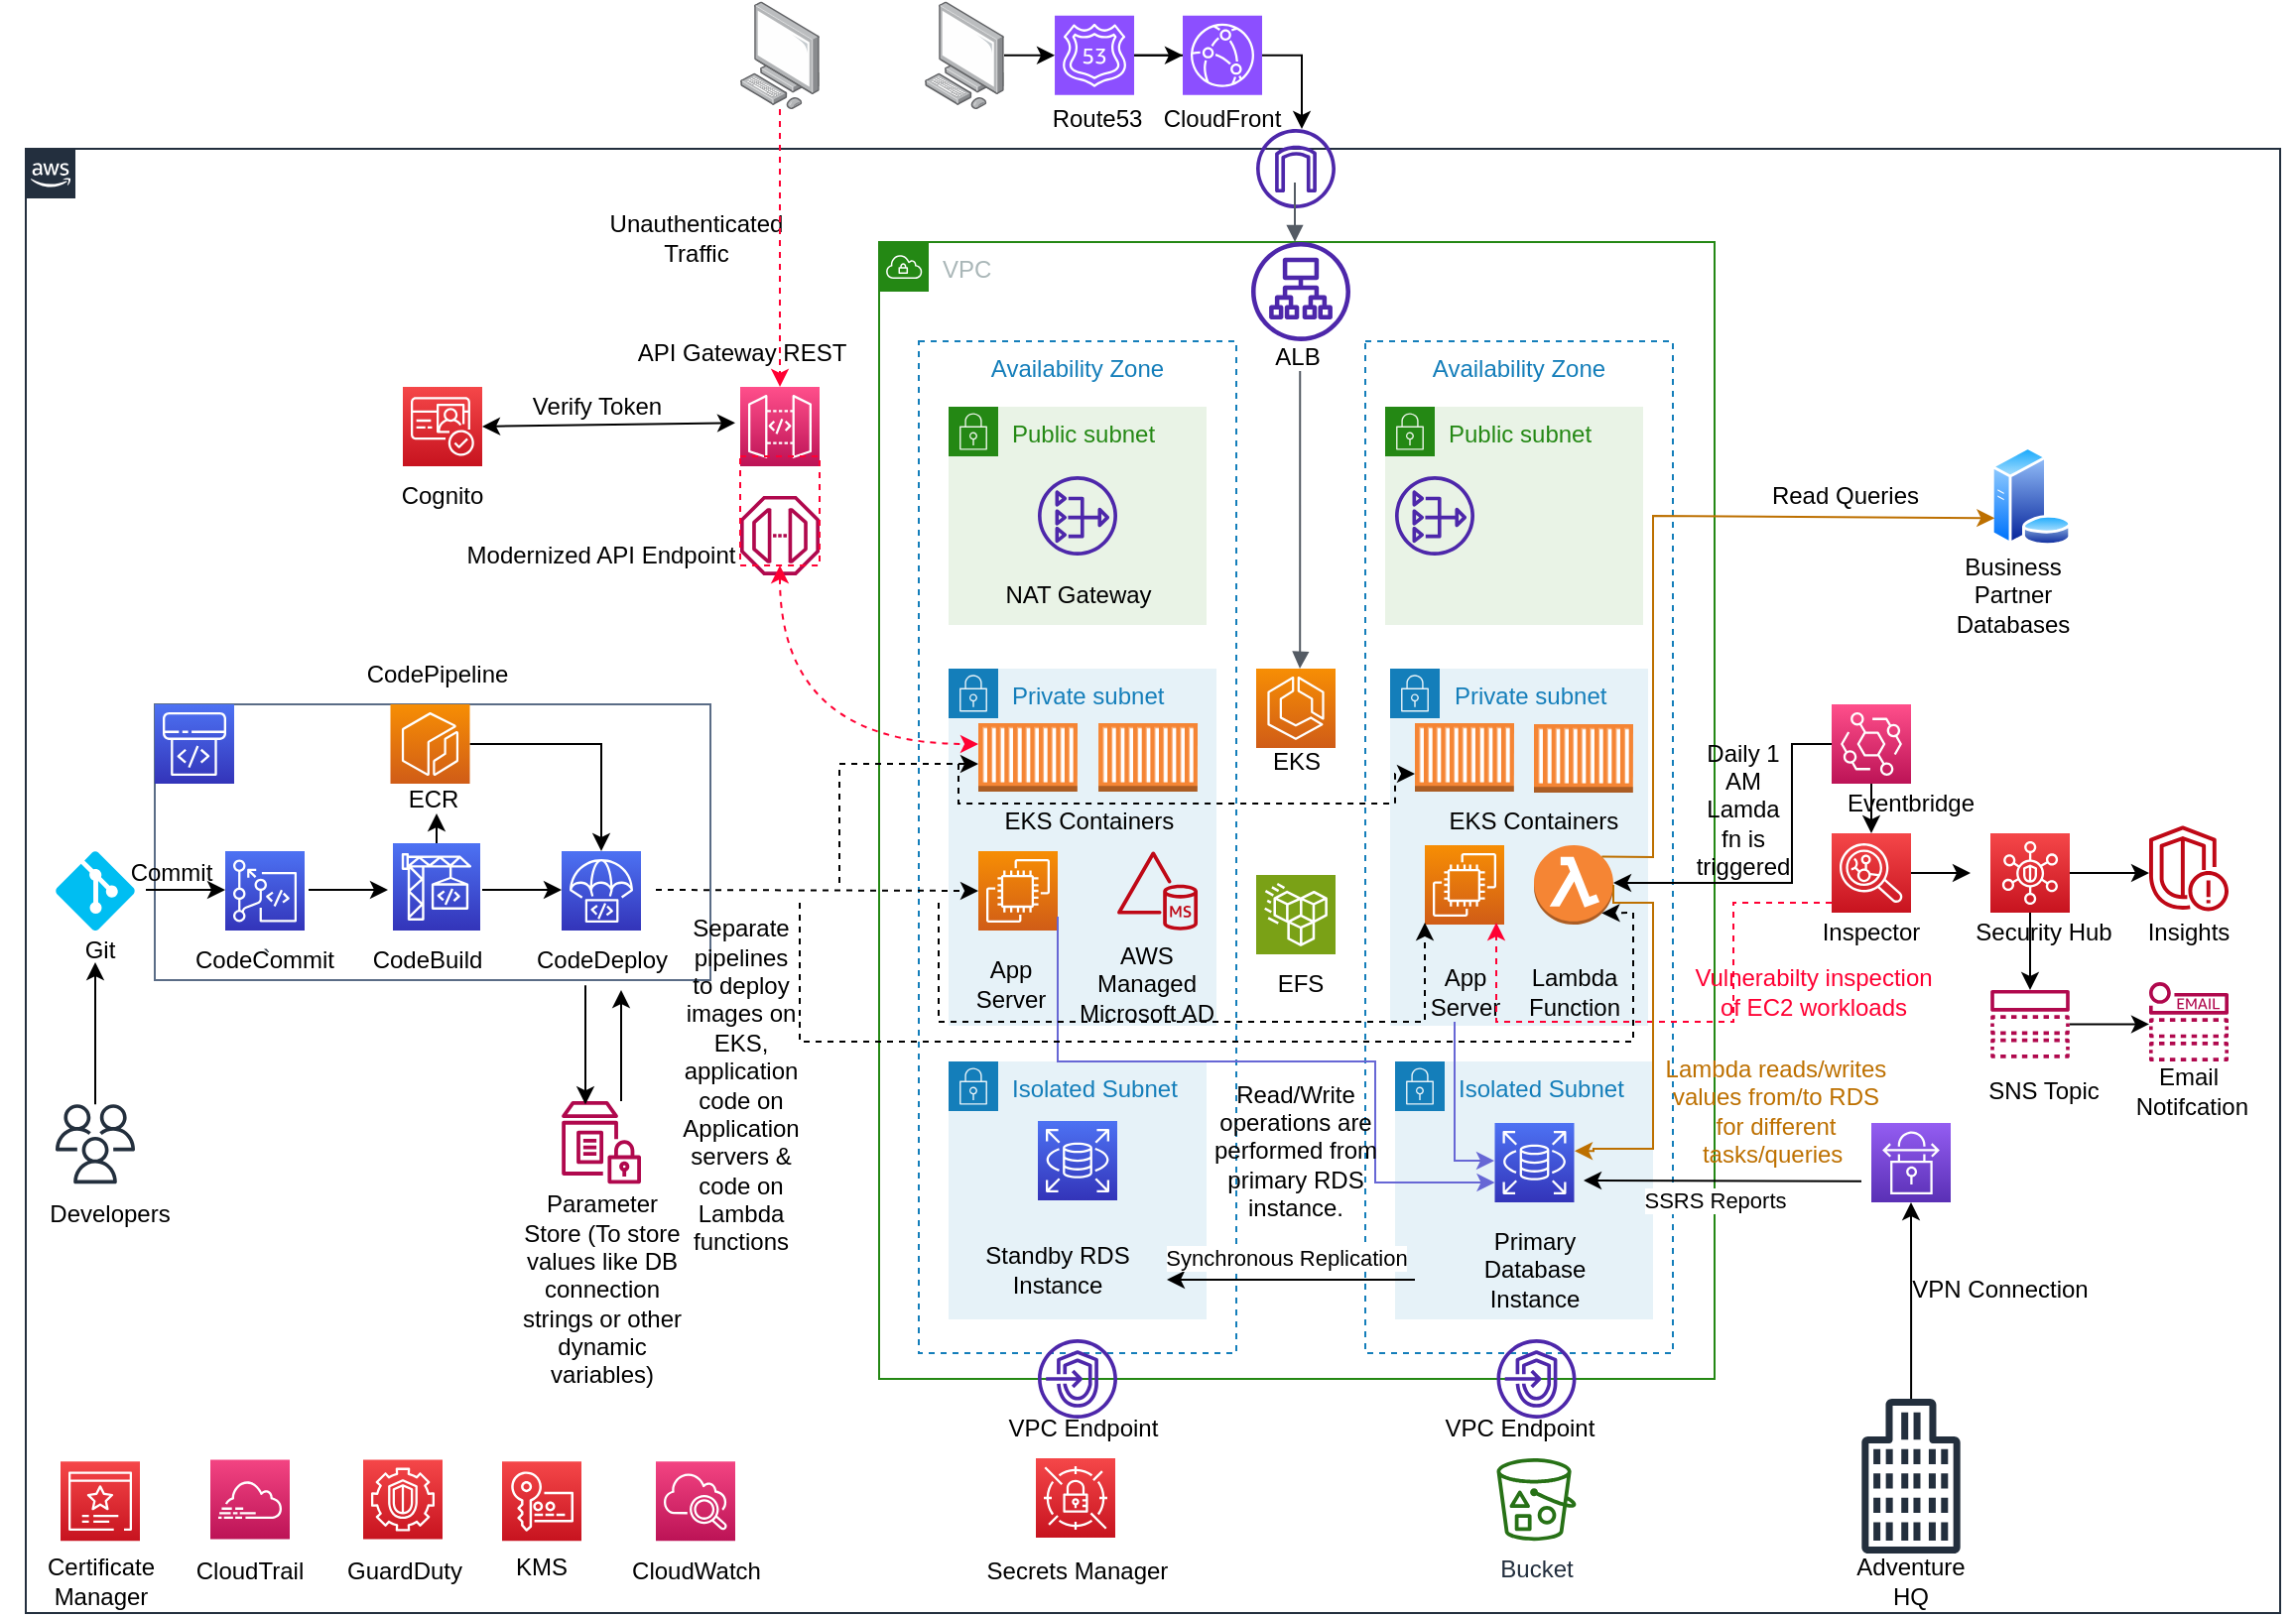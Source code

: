<mxfile version="22.0.8" type="github">
  <diagram id="Ht1M8jgEwFfnCIfOTk4-" name="Page-1">
    <mxGraphModel dx="1434" dy="828" grid="1" gridSize="10" guides="1" tooltips="1" connect="1" arrows="1" fold="1" page="1" pageScale="1" pageWidth="1169" pageHeight="827" math="0" shadow="0">
      <root>
        <mxCell id="0" />
        <mxCell id="1" parent="0" />
        <mxCell id="UEzPUAAOIrF-is8g5C7q-74" value="" style="points=[[0,0],[0.25,0],[0.5,0],[0.75,0],[1,0],[1,0.25],[1,0.5],[1,0.75],[1,1],[0.75,1],[0.5,1],[0.25,1],[0,1],[0,0.75],[0,0.5],[0,0.25]];outlineConnect=0;gradientColor=none;html=1;whiteSpace=wrap;fontSize=12;fontStyle=0;shape=mxgraph.aws4.group;grIcon=mxgraph.aws4.group_aws_cloud_alt;strokeColor=#232F3E;fillColor=none;verticalAlign=top;align=left;spacingLeft=30;fontColor=#232F3E;dashed=0;labelBackgroundColor=#ffffff;container=1;pointerEvents=0;collapsible=0;recursiveResize=0;" parent="1" vertex="1">
          <mxGeometry x="17" y="80" width="1136" height="738" as="geometry" />
        </mxCell>
        <mxCell id="bOCi2ubxmbnxknkTj1Zq-160" value="CodeBuild" style="text;strokeColor=none;align=center;fillColor=none;html=1;verticalAlign=middle;whiteSpace=wrap;rounded=0;" parent="UEzPUAAOIrF-is8g5C7q-74" vertex="1">
          <mxGeometry x="175" y="394.0" width="55" height="30" as="geometry" />
        </mxCell>
        <mxCell id="bOCi2ubxmbnxknkTj1Zq-11" value="VPC" style="points=[[0,0],[0.25,0],[0.5,0],[0.75,0],[1,0],[1,0.25],[1,0.5],[1,0.75],[1,1],[0.75,1],[0.5,1],[0.25,1],[0,1],[0,0.75],[0,0.5],[0,0.25]];outlineConnect=0;gradientColor=none;html=1;whiteSpace=wrap;fontSize=12;fontStyle=0;container=1;pointerEvents=0;collapsible=0;recursiveResize=0;shape=mxgraph.aws4.group;grIcon=mxgraph.aws4.group_vpc;strokeColor=#248814;fillColor=none;verticalAlign=top;align=left;spacingLeft=30;fontColor=#AAB7B8;dashed=0;" parent="UEzPUAAOIrF-is8g5C7q-74" vertex="1">
          <mxGeometry x="430" y="46.95" width="421" height="573.05" as="geometry" />
        </mxCell>
        <mxCell id="bOCi2ubxmbnxknkTj1Zq-4" value="" style="sketch=0;outlineConnect=0;fontColor=#232F3E;gradientColor=none;fillColor=#4D27AA;strokeColor=none;dashed=0;verticalLabelPosition=bottom;verticalAlign=top;align=center;html=1;fontSize=12;fontStyle=0;aspect=fixed;pointerEvents=1;shape=mxgraph.aws4.application_load_balancer;direction=east;" parent="bOCi2ubxmbnxknkTj1Zq-11" vertex="1">
          <mxGeometry x="187.5" width="50" height="50" as="geometry" />
        </mxCell>
        <mxCell id="bOCi2ubxmbnxknkTj1Zq-16" value="Availability Zone" style="fillColor=none;strokeColor=#147EBA;dashed=1;verticalAlign=top;fontStyle=0;fontColor=#147EBA;whiteSpace=wrap;html=1;" parent="bOCi2ubxmbnxknkTj1Zq-11" vertex="1">
          <mxGeometry x="20" y="50" width="160" height="510" as="geometry" />
        </mxCell>
        <mxCell id="bOCi2ubxmbnxknkTj1Zq-17" value="Availability Zone" style="fillColor=none;strokeColor=#147EBA;dashed=1;verticalAlign=top;fontStyle=0;fontColor=#147EBA;whiteSpace=wrap;html=1;" parent="bOCi2ubxmbnxknkTj1Zq-11" vertex="1">
          <mxGeometry x="245" y="50" width="155" height="510" as="geometry" />
        </mxCell>
        <mxCell id="bOCi2ubxmbnxknkTj1Zq-24" value="Public subnet" style="points=[[0,0],[0.25,0],[0.5,0],[0.75,0],[1,0],[1,0.25],[1,0.5],[1,0.75],[1,1],[0.75,1],[0.5,1],[0.25,1],[0,1],[0,0.75],[0,0.5],[0,0.25]];outlineConnect=0;gradientColor=none;html=1;whiteSpace=wrap;fontSize=12;fontStyle=0;container=1;pointerEvents=0;collapsible=0;recursiveResize=0;shape=mxgraph.aws4.group;grIcon=mxgraph.aws4.group_security_group;grStroke=0;strokeColor=#248814;fillColor=#E9F3E6;verticalAlign=top;align=left;spacingLeft=30;fontColor=#248814;dashed=0;" parent="bOCi2ubxmbnxknkTj1Zq-11" vertex="1">
          <mxGeometry x="35" y="83.05" width="130" height="110" as="geometry" />
        </mxCell>
        <mxCell id="bOCi2ubxmbnxknkTj1Zq-50" value="" style="sketch=0;outlineConnect=0;fontColor=#232F3E;gradientColor=none;fillColor=#4D27AA;strokeColor=none;dashed=0;verticalLabelPosition=bottom;verticalAlign=top;align=center;html=1;fontSize=12;fontStyle=0;aspect=fixed;pointerEvents=1;shape=mxgraph.aws4.nat_gateway;" parent="bOCi2ubxmbnxknkTj1Zq-24" vertex="1">
          <mxGeometry x="45" y="35" width="40" height="40" as="geometry" />
        </mxCell>
        <mxCell id="bOCi2ubxmbnxknkTj1Zq-149" value="NAT Gateway" style="text;strokeColor=none;align=center;fillColor=none;html=1;verticalAlign=middle;whiteSpace=wrap;rounded=0;" parent="bOCi2ubxmbnxknkTj1Zq-24" vertex="1">
          <mxGeometry x="22.5" y="80" width="85" height="30" as="geometry" />
        </mxCell>
        <mxCell id="bOCi2ubxmbnxknkTj1Zq-27" value="Public subnet" style="points=[[0,0],[0.25,0],[0.5,0],[0.75,0],[1,0],[1,0.25],[1,0.5],[1,0.75],[1,1],[0.75,1],[0.5,1],[0.25,1],[0,1],[0,0.75],[0,0.5],[0,0.25]];outlineConnect=0;gradientColor=none;html=1;whiteSpace=wrap;fontSize=12;fontStyle=0;container=1;pointerEvents=0;collapsible=0;recursiveResize=0;shape=mxgraph.aws4.group;grIcon=mxgraph.aws4.group_security_group;grStroke=0;strokeColor=#248814;fillColor=#E9F3E6;verticalAlign=top;align=left;spacingLeft=30;fontColor=#248814;dashed=0;" parent="bOCi2ubxmbnxknkTj1Zq-11" vertex="1">
          <mxGeometry x="255" y="83.05" width="130" height="110" as="geometry" />
        </mxCell>
        <mxCell id="bOCi2ubxmbnxknkTj1Zq-28" value="Private subnet" style="points=[[0,0],[0.25,0],[0.5,0],[0.75,0],[1,0],[1,0.25],[1,0.5],[1,0.75],[1,1],[0.75,1],[0.5,1],[0.25,1],[0,1],[0,0.75],[0,0.5],[0,0.25]];outlineConnect=0;gradientColor=none;html=1;whiteSpace=wrap;fontSize=12;fontStyle=0;container=1;pointerEvents=0;collapsible=0;recursiveResize=0;shape=mxgraph.aws4.group;grIcon=mxgraph.aws4.group_security_group;grStroke=0;strokeColor=#147EBA;fillColor=#E6F2F8;verticalAlign=top;align=left;spacingLeft=30;fontColor=#147EBA;dashed=0;" parent="bOCi2ubxmbnxknkTj1Zq-11" vertex="1">
          <mxGeometry x="257.5" y="215" width="130" height="180" as="geometry" />
        </mxCell>
        <mxCell id="bOCi2ubxmbnxknkTj1Zq-125" value="App Server&lt;br&gt;" style="text;strokeColor=none;align=center;fillColor=none;html=1;verticalAlign=middle;whiteSpace=wrap;rounded=0;" parent="bOCi2ubxmbnxknkTj1Zq-28" vertex="1">
          <mxGeometry x="10" y="148.05" width="55" height="30" as="geometry" />
        </mxCell>
        <mxCell id="bOCi2ubxmbnxknkTj1Zq-124" value="EKS Containers" style="text;strokeColor=none;align=center;fillColor=none;html=1;verticalAlign=middle;whiteSpace=wrap;rounded=0;" parent="bOCi2ubxmbnxknkTj1Zq-28" vertex="1">
          <mxGeometry x="17.5" y="62.05" width="110" height="30" as="geometry" />
        </mxCell>
        <mxCell id="bOCi2ubxmbnxknkTj1Zq-100" value="" style="sketch=0;points=[[0,0,0],[0.25,0,0],[0.5,0,0],[0.75,0,0],[1,0,0],[0,1,0],[0.25,1,0],[0.5,1,0],[0.75,1,0],[1,1,0],[0,0.25,0],[0,0.5,0],[0,0.75,0],[1,0.25,0],[1,0.5,0],[1,0.75,0]];outlineConnect=0;fontColor=#232F3E;gradientColor=#F78E04;gradientDirection=north;fillColor=#D05C17;strokeColor=#ffffff;dashed=0;verticalLabelPosition=bottom;verticalAlign=top;align=center;html=1;fontSize=12;fontStyle=0;aspect=fixed;shape=mxgraph.aws4.resourceIcon;resIcon=mxgraph.aws4.ec2;" parent="bOCi2ubxmbnxknkTj1Zq-28" vertex="1">
          <mxGeometry x="17.5" y="89.05" width="40" height="40" as="geometry" />
        </mxCell>
        <mxCell id="bOCi2ubxmbnxknkTj1Zq-65" value="" style="outlineConnect=0;dashed=0;verticalLabelPosition=bottom;verticalAlign=top;align=center;html=1;shape=mxgraph.aws3.lambda_function;fillColor=#F58534;gradientColor=none;" parent="bOCi2ubxmbnxknkTj1Zq-28" vertex="1">
          <mxGeometry x="72.5" y="89.05" width="40" height="40" as="geometry" />
        </mxCell>
        <mxCell id="bOCi2ubxmbnxknkTj1Zq-214" value="" style="outlineConnect=0;dashed=0;verticalLabelPosition=bottom;verticalAlign=top;align=center;html=1;shape=mxgraph.aws3.ec2_compute_container;fillColor=#F58534;gradientColor=none;" parent="bOCi2ubxmbnxknkTj1Zq-28" vertex="1">
          <mxGeometry x="72.5" y="28.05" width="50" height="34.5" as="geometry" />
        </mxCell>
        <mxCell id="bOCi2ubxmbnxknkTj1Zq-300" value="" style="edgeStyle=orthogonalEdgeStyle;rounded=0;orthogonalLoop=1;jettySize=auto;html=1;strokeColor=#ff0033;dashed=1;" parent="bOCi2ubxmbnxknkTj1Zq-28" source="bOCi2ubxmbnxknkTj1Zq-69" edge="1">
          <mxGeometry relative="1" as="geometry">
            <mxPoint x="53.5" y="128.05" as="targetPoint" />
            <Array as="points">
              <mxPoint x="173" y="118" />
              <mxPoint x="173" y="178" />
              <mxPoint x="54" y="178" />
            </Array>
          </mxGeometry>
        </mxCell>
        <mxCell id="bOCi2ubxmbnxknkTj1Zq-126" value="Lambda Function" style="text;strokeColor=none;align=center;fillColor=none;html=1;verticalAlign=middle;whiteSpace=wrap;rounded=0;" parent="bOCi2ubxmbnxknkTj1Zq-28" vertex="1">
          <mxGeometry x="65" y="148.05" width="55" height="30" as="geometry" />
        </mxCell>
        <mxCell id="bOCi2ubxmbnxknkTj1Zq-31" value="" style="sketch=0;points=[[0,0,0],[0.25,0,0],[0.5,0,0],[0.75,0,0],[1,0,0],[0,1,0],[0.25,1,0],[0.5,1,0],[0.75,1,0],[1,1,0],[0,0.25,0],[0,0.5,0],[0,0.75,0],[1,0.25,0],[1,0.5,0],[1,0.75,0]];outlineConnect=0;fontColor=#232F3E;gradientColor=#F78E04;gradientDirection=north;fillColor=#D05C17;strokeColor=#ffffff;dashed=0;verticalLabelPosition=bottom;verticalAlign=top;align=center;html=1;fontSize=12;fontStyle=0;aspect=fixed;shape=mxgraph.aws4.resourceIcon;resIcon=mxgraph.aws4.ecs;" parent="bOCi2ubxmbnxknkTj1Zq-11" vertex="1">
          <mxGeometry x="190" y="215" width="40" height="40" as="geometry" />
        </mxCell>
        <mxCell id="bOCi2ubxmbnxknkTj1Zq-32" value="" style="outlineConnect=0;dashed=0;verticalLabelPosition=bottom;verticalAlign=top;align=center;html=1;shape=mxgraph.aws3.ec2_compute_container;fillColor=#F58534;gradientColor=none;" parent="bOCi2ubxmbnxknkTj1Zq-11" vertex="1">
          <mxGeometry x="60" y="340" width="60" height="34.5" as="geometry" />
        </mxCell>
        <mxCell id="bOCi2ubxmbnxknkTj1Zq-52" value="Isolated Subnet&lt;br&gt;" style="points=[[0,0],[0.25,0],[0.5,0],[0.75,0],[1,0],[1,0.25],[1,0.5],[1,0.75],[1,1],[0.75,1],[0.5,1],[0.25,1],[0,1],[0,0.75],[0,0.5],[0,0.25]];outlineConnect=0;gradientColor=none;html=1;whiteSpace=wrap;fontSize=12;fontStyle=0;container=1;pointerEvents=0;collapsible=0;recursiveResize=0;shape=mxgraph.aws4.group;grIcon=mxgraph.aws4.group_security_group;grStroke=0;strokeColor=#147EBA;fillColor=#E6F2F8;verticalAlign=top;align=left;spacingLeft=30;fontColor=#147EBA;dashed=0;" parent="bOCi2ubxmbnxknkTj1Zq-11" vertex="1">
          <mxGeometry x="35" y="413.05" width="130" height="130" as="geometry" />
        </mxCell>
        <mxCell id="bOCi2ubxmbnxknkTj1Zq-117" value="" style="sketch=0;points=[[0,0,0],[0.25,0,0],[0.5,0,0],[0.75,0,0],[1,0,0],[0,1,0],[0.25,1,0],[0.5,1,0],[0.75,1,0],[1,1,0],[0,0.25,0],[0,0.5,0],[0,0.75,0],[1,0.25,0],[1,0.5,0],[1,0.75,0]];outlineConnect=0;fontColor=#232F3E;gradientColor=#4D72F3;gradientDirection=north;fillColor=#3334B9;strokeColor=#ffffff;dashed=0;verticalLabelPosition=bottom;verticalAlign=top;align=center;html=1;fontSize=12;fontStyle=0;aspect=fixed;shape=mxgraph.aws4.resourceIcon;resIcon=mxgraph.aws4.rds;" parent="bOCi2ubxmbnxknkTj1Zq-52" vertex="1">
          <mxGeometry x="45" y="30.0" width="40" height="40" as="geometry" />
        </mxCell>
        <mxCell id="bOCi2ubxmbnxknkTj1Zq-56" value="Private subnet" style="points=[[0,0],[0.25,0],[0.5,0],[0.75,0],[1,0],[1,0.25],[1,0.5],[1,0.75],[1,1],[0.75,1],[0.5,1],[0.25,1],[0,1],[0,0.75],[0,0.5],[0,0.25]];outlineConnect=0;gradientColor=none;html=1;whiteSpace=wrap;fontSize=12;fontStyle=0;container=1;pointerEvents=0;collapsible=0;recursiveResize=0;shape=mxgraph.aws4.group;grIcon=mxgraph.aws4.group_security_group;grStroke=0;strokeColor=#147EBA;fillColor=#E6F2F8;verticalAlign=top;align=left;spacingLeft=30;fontColor=#147EBA;dashed=0;" parent="bOCi2ubxmbnxknkTj1Zq-11" vertex="1">
          <mxGeometry x="35" y="215" width="135" height="180" as="geometry" />
        </mxCell>
        <mxCell id="bOCi2ubxmbnxknkTj1Zq-98" value="" style="sketch=0;points=[[0,0,0],[0.25,0,0],[0.5,0,0],[0.75,0,0],[1,0,0],[0,1,0],[0.25,1,0],[0.5,1,0],[0.75,1,0],[1,1,0],[0,0.25,0],[0,0.5,0],[0,0.75,0],[1,0.25,0],[1,0.5,0],[1,0.75,0]];outlineConnect=0;fontColor=#232F3E;gradientColor=#F78E04;gradientDirection=north;fillColor=#D05C17;strokeColor=#ffffff;dashed=0;verticalLabelPosition=bottom;verticalAlign=top;align=center;html=1;fontSize=12;fontStyle=0;aspect=fixed;shape=mxgraph.aws4.resourceIcon;resIcon=mxgraph.aws4.ec2;" parent="bOCi2ubxmbnxknkTj1Zq-56" vertex="1">
          <mxGeometry x="15" y="92.05" width="40" height="40" as="geometry" />
        </mxCell>
        <mxCell id="bOCi2ubxmbnxknkTj1Zq-213" value="" style="outlineConnect=0;dashed=0;verticalLabelPosition=bottom;verticalAlign=top;align=center;html=1;shape=mxgraph.aws3.ec2_compute_container;fillColor=#F58534;gradientColor=none;" parent="bOCi2ubxmbnxknkTj1Zq-56" vertex="1">
          <mxGeometry x="75.52" y="27.55" width="50" height="34.5" as="geometry" />
        </mxCell>
        <mxCell id="bOCi2ubxmbnxknkTj1Zq-58" value="Isolated Subnet&lt;br&gt;" style="points=[[0,0],[0.25,0],[0.5,0],[0.75,0],[1,0],[1,0.25],[1,0.5],[1,0.75],[1,1],[0.75,1],[0.5,1],[0.25,1],[0,1],[0,0.75],[0,0.5],[0,0.25]];outlineConnect=0;gradientColor=none;html=1;whiteSpace=wrap;fontSize=12;fontStyle=0;container=1;pointerEvents=0;collapsible=0;recursiveResize=0;shape=mxgraph.aws4.group;grIcon=mxgraph.aws4.group_security_group;grStroke=0;strokeColor=#147EBA;fillColor=#E6F2F8;verticalAlign=top;align=left;spacingLeft=30;fontColor=#147EBA;dashed=0;" parent="bOCi2ubxmbnxknkTj1Zq-11" vertex="1">
          <mxGeometry x="260" y="413.05" width="130" height="130" as="geometry" />
        </mxCell>
        <mxCell id="bOCi2ubxmbnxknkTj1Zq-118" value="" style="sketch=0;points=[[0,0,0],[0.25,0,0],[0.5,0,0],[0.75,0,0],[1,0,0],[0,1,0],[0.25,1,0],[0.5,1,0],[0.75,1,0],[1,1,0],[0,0.25,0],[0,0.5,0],[0,0.75,0],[1,0.25,0],[1,0.5,0],[1,0.75,0]];outlineConnect=0;fontColor=#232F3E;gradientColor=#4D72F3;gradientDirection=north;fillColor=#3334B9;strokeColor=#ffffff;dashed=0;verticalLabelPosition=bottom;verticalAlign=top;align=center;html=1;fontSize=12;fontStyle=0;aspect=fixed;shape=mxgraph.aws4.resourceIcon;resIcon=mxgraph.aws4.rds;" parent="bOCi2ubxmbnxknkTj1Zq-58" vertex="1">
          <mxGeometry x="50.25" y="31.0" width="40" height="40" as="geometry" />
        </mxCell>
        <mxCell id="bOCi2ubxmbnxknkTj1Zq-122" value="Primary Database Instance" style="text;strokeColor=none;align=center;fillColor=none;html=1;verticalAlign=middle;whiteSpace=wrap;rounded=0;" parent="bOCi2ubxmbnxknkTj1Zq-58" vertex="1">
          <mxGeometry x="24" y="90" width="92.5" height="30" as="geometry" />
        </mxCell>
        <mxCell id="bOCi2ubxmbnxknkTj1Zq-260" value="" style="edgeStyle=orthogonalEdgeStyle;rounded=0;orthogonalLoop=1;jettySize=auto;html=1;entryX=1;entryY=0.25;entryDx=0;entryDy=0;entryPerimeter=0;exitX=1;exitY=0.5;exitDx=0;exitDy=0;exitPerimeter=0;fillColor=#f0a30a;strokeColor=#BD7000;" parent="bOCi2ubxmbnxknkTj1Zq-58" source="bOCi2ubxmbnxknkTj1Zq-65" edge="1">
          <mxGeometry relative="1" as="geometry">
            <mxPoint x="90.25" y="-104.91" as="sourcePoint" />
            <mxPoint x="90.5" y="45.09" as="targetPoint" />
            <Array as="points">
              <mxPoint x="110" y="-80" />
              <mxPoint x="130" y="-80" />
              <mxPoint x="130" y="44" />
              <mxPoint x="100" y="44" />
              <mxPoint x="100" y="45" />
            </Array>
          </mxGeometry>
        </mxCell>
        <mxCell id="bOCi2ubxmbnxknkTj1Zq-61" value="" style="sketch=0;outlineConnect=0;fontColor=#232F3E;gradientColor=none;fillColor=#4D27AA;strokeColor=none;dashed=0;verticalLabelPosition=bottom;verticalAlign=top;align=center;html=1;fontSize=12;fontStyle=0;aspect=fixed;pointerEvents=1;shape=mxgraph.aws4.endpoints;" parent="bOCi2ubxmbnxknkTj1Zq-11" vertex="1">
          <mxGeometry x="80" y="553.05" width="40" height="40" as="geometry" />
        </mxCell>
        <mxCell id="bOCi2ubxmbnxknkTj1Zq-94" value="" style="sketch=0;outlineConnect=0;fontColor=#232F3E;gradientColor=none;fillColor=#BF0816;strokeColor=none;dashed=0;verticalLabelPosition=bottom;verticalAlign=top;align=center;html=1;fontSize=12;fontStyle=0;aspect=fixed;pointerEvents=1;shape=mxgraph.aws4.managed_ms_ad;" parent="bOCi2ubxmbnxknkTj1Zq-11" vertex="1">
          <mxGeometry x="120" y="307.05" width="40.52" height="40" as="geometry" />
        </mxCell>
        <mxCell id="bOCi2ubxmbnxknkTj1Zq-45" value="" style="outlineConnect=0;dashed=0;verticalLabelPosition=bottom;verticalAlign=top;align=center;html=1;shape=mxgraph.aws3.ec2_compute_container;fillColor=#F58534;gradientColor=none;" parent="bOCi2ubxmbnxknkTj1Zq-11" vertex="1">
          <mxGeometry x="270" y="242.55" width="50" height="34.5" as="geometry" />
        </mxCell>
        <mxCell id="bOCi2ubxmbnxknkTj1Zq-51" value="" style="sketch=0;outlineConnect=0;fontColor=#232F3E;gradientColor=none;fillColor=#4D27AA;strokeColor=none;dashed=0;verticalLabelPosition=bottom;verticalAlign=top;align=center;html=1;fontSize=12;fontStyle=0;aspect=fixed;pointerEvents=1;shape=mxgraph.aws4.nat_gateway;" parent="bOCi2ubxmbnxknkTj1Zq-11" vertex="1">
          <mxGeometry x="260" y="118.05" width="40" height="40" as="geometry" />
        </mxCell>
        <mxCell id="bOCi2ubxmbnxknkTj1Zq-116" value="" style="edgeStyle=orthogonalEdgeStyle;html=1;endArrow=block;elbow=vertical;startArrow=none;endFill=1;strokeColor=#545B64;rounded=0;exitX=0.6;exitY=1.061;exitDx=0;exitDy=0;exitPerimeter=0;" parent="bOCi2ubxmbnxknkTj1Zq-11" edge="1">
          <mxGeometry width="100" relative="1" as="geometry">
            <mxPoint x="212.12" y="64.999" as="sourcePoint" />
            <mxPoint x="212" y="215" as="targetPoint" />
            <Array as="points">
              <mxPoint x="212.02" y="213" />
            </Array>
          </mxGeometry>
        </mxCell>
        <mxCell id="bOCi2ubxmbnxknkTj1Zq-120" value="AWS Managed Microsoft AD" style="text;strokeColor=none;align=center;fillColor=none;html=1;verticalAlign=middle;whiteSpace=wrap;rounded=0;" parent="bOCi2ubxmbnxknkTj1Zq-11" vertex="1">
          <mxGeometry x="100" y="333.5" width="70" height="81" as="geometry" />
        </mxCell>
        <mxCell id="bOCi2ubxmbnxknkTj1Zq-131" value="" style="endArrow=classic;html=1;rounded=0;" parent="bOCi2ubxmbnxknkTj1Zq-11" edge="1">
          <mxGeometry relative="1" as="geometry">
            <mxPoint x="270" y="523.05" as="sourcePoint" />
            <mxPoint x="145" y="523.05" as="targetPoint" />
          </mxGeometry>
        </mxCell>
        <mxCell id="bOCi2ubxmbnxknkTj1Zq-132" value="Synchronous Replication&lt;br&gt;" style="edgeLabel;resizable=0;html=1;align=center;verticalAlign=middle;" parent="bOCi2ubxmbnxknkTj1Zq-131" connectable="0" vertex="1">
          <mxGeometry relative="1" as="geometry">
            <mxPoint x="-3" y="-11" as="offset" />
          </mxGeometry>
        </mxCell>
        <mxCell id="bOCi2ubxmbnxknkTj1Zq-337" value="" style="edgeStyle=orthogonalEdgeStyle;rounded=0;orthogonalLoop=1;jettySize=auto;html=1;entryX=0;entryY=0.75;entryDx=0;entryDy=0;entryPerimeter=0;exitX=0.5;exitY=0;exitDx=0;exitDy=0;exitPerimeter=0;fillColor=#ffff88;strokeColor=#6767d5;" parent="bOCi2ubxmbnxknkTj1Zq-11" source="bOCi2ubxmbnxknkTj1Zq-32" target="bOCi2ubxmbnxknkTj1Zq-118" edge="1">
          <mxGeometry relative="1" as="geometry">
            <mxPoint x="290" y="453.05" as="targetPoint" />
            <Array as="points">
              <mxPoint x="90" y="413" />
              <mxPoint x="250" y="413" />
              <mxPoint x="250" y="474" />
            </Array>
          </mxGeometry>
        </mxCell>
        <mxCell id="bOCi2ubxmbnxknkTj1Zq-130" value="App Server&lt;br&gt;" style="text;strokeColor=none;align=center;fillColor=none;html=1;verticalAlign=middle;whiteSpace=wrap;rounded=0;" parent="bOCi2ubxmbnxknkTj1Zq-11" vertex="1">
          <mxGeometry x="39" y="359.0" width="55" height="30" as="geometry" />
        </mxCell>
        <mxCell id="bOCi2ubxmbnxknkTj1Zq-195" value="" style="edgeStyle=orthogonalEdgeStyle;rounded=0;orthogonalLoop=1;jettySize=auto;html=1;dashed=1;" parent="bOCi2ubxmbnxknkTj1Zq-11" edge="1">
          <mxGeometry relative="1" as="geometry">
            <mxPoint x="40" y="263.05" as="sourcePoint" />
            <mxPoint x="270" y="268.05" as="targetPoint" />
            <Array as="points">
              <mxPoint x="40" y="283" />
              <mxPoint x="260" y="283" />
              <mxPoint x="260" y="268" />
            </Array>
          </mxGeometry>
        </mxCell>
        <mxCell id="bOCi2ubxmbnxknkTj1Zq-57" value="" style="outlineConnect=0;dashed=0;verticalLabelPosition=bottom;verticalAlign=top;align=center;html=1;shape=mxgraph.aws3.ec2_compute_container;fillColor=#F58534;gradientColor=none;" parent="bOCi2ubxmbnxknkTj1Zq-11" vertex="1">
          <mxGeometry x="50" y="242.55" width="50" height="34.5" as="geometry" />
        </mxCell>
        <mxCell id="bOCi2ubxmbnxknkTj1Zq-123" value="EKS Containers" style="text;strokeColor=none;align=center;fillColor=none;html=1;verticalAlign=middle;whiteSpace=wrap;rounded=0;" parent="bOCi2ubxmbnxknkTj1Zq-11" vertex="1">
          <mxGeometry x="50.52" y="277.05" width="110" height="30" as="geometry" />
        </mxCell>
        <mxCell id="bOCi2ubxmbnxknkTj1Zq-174" style="edgeStyle=orthogonalEdgeStyle;rounded=0;orthogonalLoop=1;jettySize=auto;html=1;exitX=0.5;exitY=1;exitDx=0;exitDy=0;" parent="bOCi2ubxmbnxknkTj1Zq-11" source="bOCi2ubxmbnxknkTj1Zq-130" target="bOCi2ubxmbnxknkTj1Zq-130" edge="1">
          <mxGeometry relative="1" as="geometry" />
        </mxCell>
        <mxCell id="bOCi2ubxmbnxknkTj1Zq-192" value="" style="edgeStyle=none;orthogonalLoop=1;jettySize=auto;html=1;rounded=0;dashed=1;" parent="bOCi2ubxmbnxknkTj1Zq-11" edge="1">
          <mxGeometry width="100" relative="1" as="geometry">
            <mxPoint x="-20" y="323.05" as="sourcePoint" />
            <mxPoint x="50" y="263.05" as="targetPoint" />
            <Array as="points">
              <mxPoint x="-20" y="263.05" />
            </Array>
          </mxGeometry>
        </mxCell>
        <mxCell id="bOCi2ubxmbnxknkTj1Zq-200" value="" style="endArrow=classic;html=1;rounded=0;entryX=0.855;entryY=0.855;entryDx=0;entryDy=0;entryPerimeter=0;dashed=1;" parent="bOCi2ubxmbnxknkTj1Zq-11" target="bOCi2ubxmbnxknkTj1Zq-65" edge="1">
          <mxGeometry width="50" height="50" relative="1" as="geometry">
            <mxPoint x="-40" y="333.05" as="sourcePoint" />
            <mxPoint x="10" y="383.05" as="targetPoint" />
            <Array as="points">
              <mxPoint x="-40" y="403.05" />
              <mxPoint x="380" y="403.05" />
              <mxPoint x="380" y="338.05" />
            </Array>
          </mxGeometry>
        </mxCell>
        <mxCell id="bOCi2ubxmbnxknkTj1Zq-198" value="" style="edgeStyle=none;orthogonalLoop=1;jettySize=auto;html=1;rounded=0;dashed=1;" parent="bOCi2ubxmbnxknkTj1Zq-11" edge="1">
          <mxGeometry width="100" relative="1" as="geometry">
            <mxPoint x="30" y="333.05" as="sourcePoint" />
            <mxPoint x="275" y="343.05" as="targetPoint" />
            <Array as="points">
              <mxPoint x="30" y="393.05" />
              <mxPoint x="140" y="393.05" />
              <mxPoint x="275" y="393.05" />
            </Array>
          </mxGeometry>
        </mxCell>
        <mxCell id="bOCi2ubxmbnxknkTj1Zq-127" value="Standby RDS Instance" style="text;strokeColor=none;align=center;fillColor=none;html=1;verticalAlign=middle;whiteSpace=wrap;rounded=0;" parent="bOCi2ubxmbnxknkTj1Zq-11" vertex="1">
          <mxGeometry x="40" y="503.05" width="100" height="30" as="geometry" />
        </mxCell>
        <mxCell id="bOCi2ubxmbnxknkTj1Zq-215" value="EKS" style="text;strokeColor=none;align=center;fillColor=none;html=1;verticalAlign=middle;whiteSpace=wrap;rounded=0;" parent="bOCi2ubxmbnxknkTj1Zq-11" vertex="1">
          <mxGeometry x="182.5" y="247.05" width="55" height="30" as="geometry" />
        </mxCell>
        <mxCell id="bOCi2ubxmbnxknkTj1Zq-246" value="ALB" style="text;strokeColor=none;align=center;fillColor=none;html=1;verticalAlign=middle;whiteSpace=wrap;rounded=0;" parent="bOCi2ubxmbnxknkTj1Zq-11" vertex="1">
          <mxGeometry x="140.5" y="43.05" width="140" height="30" as="geometry" />
        </mxCell>
        <mxCell id="bOCi2ubxmbnxknkTj1Zq-336" value="" style="edgeStyle=orthogonalEdgeStyle;rounded=0;orthogonalLoop=1;jettySize=auto;html=1;strokeColor=#6767d5;" parent="bOCi2ubxmbnxknkTj1Zq-11" source="bOCi2ubxmbnxknkTj1Zq-125" edge="1">
          <mxGeometry relative="1" as="geometry">
            <mxPoint x="310" y="463.05" as="targetPoint" />
            <Array as="points">
              <mxPoint x="290" y="463" />
            </Array>
          </mxGeometry>
        </mxCell>
        <mxCell id="bOCi2ubxmbnxknkTj1Zq-338" value="Read/Write operations are performed from primary RDS instance." style="text;strokeColor=none;align=center;fillColor=none;html=1;verticalAlign=middle;whiteSpace=wrap;rounded=0;" parent="bOCi2ubxmbnxknkTj1Zq-11" vertex="1">
          <mxGeometry x="157" y="443.05" width="106" height="30" as="geometry" />
        </mxCell>
        <mxCell id="zCoN6z9puCoiUgl8uZSw-6" value="" style="sketch=0;points=[[0,0,0],[0.25,0,0],[0.5,0,0],[0.75,0,0],[1,0,0],[0,1,0],[0.25,1,0],[0.5,1,0],[0.75,1,0],[1,1,0],[0,0.25,0],[0,0.5,0],[0,0.75,0],[1,0.25,0],[1,0.5,0],[1,0.75,0]];outlineConnect=0;fontColor=#232F3E;fillColor=#7AA116;strokeColor=#ffffff;dashed=0;verticalLabelPosition=bottom;verticalAlign=top;align=center;html=1;fontSize=12;fontStyle=0;aspect=fixed;shape=mxgraph.aws4.resourceIcon;resIcon=mxgraph.aws4.efs_standard;" vertex="1" parent="bOCi2ubxmbnxknkTj1Zq-11">
          <mxGeometry x="190" y="319" width="40" height="40" as="geometry" />
        </mxCell>
        <mxCell id="zCoN6z9puCoiUgl8uZSw-7" value="EFS" style="text;strokeColor=none;align=center;fillColor=none;html=1;verticalAlign=middle;whiteSpace=wrap;rounded=0;" vertex="1" parent="bOCi2ubxmbnxknkTj1Zq-11">
          <mxGeometry x="185" y="359.0" width="55" height="30" as="geometry" />
        </mxCell>
        <mxCell id="UEzPUAAOIrF-is8g5C7q-78" value="Bucket" style="outlineConnect=0;fontColor=#232F3E;gradientColor=none;fillColor=#277116;strokeColor=none;dashed=0;verticalLabelPosition=bottom;verticalAlign=top;align=center;html=1;fontSize=12;fontStyle=0;aspect=fixed;pointerEvents=1;shape=mxgraph.aws4.bucket_with_objects;labelBackgroundColor=#ffffff;" parent="UEzPUAAOIrF-is8g5C7q-74" vertex="1">
          <mxGeometry x="741.25" y="660" width="40" height="41.6" as="geometry" />
        </mxCell>
        <mxCell id="bOCi2ubxmbnxknkTj1Zq-64" value="" style="sketch=0;points=[[0,0,0],[0.25,0,0],[0.5,0,0],[0.75,0,0],[1,0,0],[0,1,0],[0.25,1,0],[0.5,1,0],[0.75,1,0],[1,1,0],[0,0.25,0],[0,0.5,0],[0,0.75,0],[1,0.25,0],[1,0.5,0],[1,0.75,0]];outlineConnect=0;fontColor=#232F3E;gradientColor=#F54749;gradientDirection=north;fillColor=#C7131F;strokeColor=#ffffff;dashed=0;verticalLabelPosition=bottom;verticalAlign=top;align=center;html=1;fontSize=12;fontStyle=0;aspect=fixed;shape=mxgraph.aws4.resourceIcon;resIcon=mxgraph.aws4.secrets_manager;" parent="UEzPUAAOIrF-is8g5C7q-74" vertex="1">
          <mxGeometry x="509" y="660" width="40" height="40" as="geometry" />
        </mxCell>
        <mxCell id="bOCi2ubxmbnxknkTj1Zq-269" value="" style="edgeStyle=orthogonalEdgeStyle;rounded=0;orthogonalLoop=1;jettySize=auto;html=1;" parent="UEzPUAAOIrF-is8g5C7q-74" source="bOCi2ubxmbnxknkTj1Zq-66" target="bOCi2ubxmbnxknkTj1Zq-69" edge="1">
          <mxGeometry relative="1" as="geometry" />
        </mxCell>
        <mxCell id="bOCi2ubxmbnxknkTj1Zq-312" value="" style="edgeStyle=orthogonalEdgeStyle;rounded=0;orthogonalLoop=1;jettySize=auto;html=1;" parent="UEzPUAAOIrF-is8g5C7q-74" source="bOCi2ubxmbnxknkTj1Zq-66" edge="1">
          <mxGeometry relative="1" as="geometry">
            <mxPoint x="800" y="370" as="targetPoint" />
            <Array as="points">
              <mxPoint x="890" y="300" />
              <mxPoint x="890" y="370" />
            </Array>
          </mxGeometry>
        </mxCell>
        <mxCell id="bOCi2ubxmbnxknkTj1Zq-66" value="" style="sketch=0;points=[[0,0,0],[0.25,0,0],[0.5,0,0],[0.75,0,0],[1,0,0],[0,1,0],[0.25,1,0],[0.5,1,0],[0.75,1,0],[1,1,0],[0,0.25,0],[0,0.5,0],[0,0.75,0],[1,0.25,0],[1,0.5,0],[1,0.75,0]];outlineConnect=0;fontColor=#232F3E;gradientColor=#FF4F8B;gradientDirection=north;fillColor=#BC1356;strokeColor=#ffffff;dashed=0;verticalLabelPosition=bottom;verticalAlign=top;align=center;html=1;fontSize=12;fontStyle=0;aspect=fixed;shape=mxgraph.aws4.resourceIcon;resIcon=mxgraph.aws4.eventbridge;" parent="UEzPUAAOIrF-is8g5C7q-74" vertex="1">
          <mxGeometry x="910" y="280" width="40" height="40" as="geometry" />
        </mxCell>
        <mxCell id="bOCi2ubxmbnxknkTj1Zq-276" value="" style="edgeStyle=orthogonalEdgeStyle;rounded=0;orthogonalLoop=1;jettySize=auto;html=1;" parent="UEzPUAAOIrF-is8g5C7q-74" source="bOCi2ubxmbnxknkTj1Zq-69" edge="1">
          <mxGeometry relative="1" as="geometry">
            <mxPoint x="980" y="365" as="targetPoint" />
          </mxGeometry>
        </mxCell>
        <mxCell id="bOCi2ubxmbnxknkTj1Zq-69" value="" style="sketch=0;points=[[0,0,0],[0.25,0,0],[0.5,0,0],[0.75,0,0],[1,0,0],[0,1,0],[0.25,1,0],[0.5,1,0],[0.75,1,0],[1,1,0],[0,0.25,0],[0,0.5,0],[0,0.75,0],[1,0.25,0],[1,0.5,0],[1,0.75,0]];outlineConnect=0;fontColor=#232F3E;gradientColor=#F54749;gradientDirection=north;fillColor=#C7131F;strokeColor=#ffffff;dashed=0;verticalLabelPosition=bottom;verticalAlign=top;align=center;html=1;fontSize=12;fontStyle=0;aspect=fixed;shape=mxgraph.aws4.resourceIcon;resIcon=mxgraph.aws4.inspector;" parent="UEzPUAAOIrF-is8g5C7q-74" vertex="1">
          <mxGeometry x="910" y="345.0" width="40" height="40" as="geometry" />
        </mxCell>
        <mxCell id="bOCi2ubxmbnxknkTj1Zq-278" value="" style="edgeStyle=orthogonalEdgeStyle;rounded=0;orthogonalLoop=1;jettySize=auto;html=1;entryX=0;entryY=0.553;entryDx=0;entryDy=0;entryPerimeter=0;" parent="UEzPUAAOIrF-is8g5C7q-74" source="bOCi2ubxmbnxknkTj1Zq-70" target="bOCi2ubxmbnxknkTj1Zq-71" edge="1">
          <mxGeometry relative="1" as="geometry">
            <mxPoint x="1060" y="365" as="targetPoint" />
          </mxGeometry>
        </mxCell>
        <mxCell id="bOCi2ubxmbnxknkTj1Zq-279" value="" style="edgeStyle=orthogonalEdgeStyle;rounded=0;orthogonalLoop=1;jettySize=auto;html=1;" parent="UEzPUAAOIrF-is8g5C7q-74" source="bOCi2ubxmbnxknkTj1Zq-70" target="bOCi2ubxmbnxknkTj1Zq-72" edge="1">
          <mxGeometry relative="1" as="geometry" />
        </mxCell>
        <mxCell id="bOCi2ubxmbnxknkTj1Zq-70" value="" style="sketch=0;points=[[0,0,0],[0.25,0,0],[0.5,0,0],[0.75,0,0],[1,0,0],[0,1,0],[0.25,1,0],[0.5,1,0],[0.75,1,0],[1,1,0],[0,0.25,0],[0,0.5,0],[0,0.75,0],[1,0.25,0],[1,0.5,0],[1,0.75,0]];outlineConnect=0;fontColor=#232F3E;gradientColor=#F54749;gradientDirection=north;fillColor=#C7131F;strokeColor=#ffffff;dashed=0;verticalLabelPosition=bottom;verticalAlign=top;align=center;html=1;fontSize=12;fontStyle=0;aspect=fixed;shape=mxgraph.aws4.resourceIcon;resIcon=mxgraph.aws4.security_hub;" parent="UEzPUAAOIrF-is8g5C7q-74" vertex="1">
          <mxGeometry x="990" y="345" width="40" height="40" as="geometry" />
        </mxCell>
        <mxCell id="bOCi2ubxmbnxknkTj1Zq-71" value="" style="sketch=0;outlineConnect=0;fontColor=#232F3E;gradientColor=none;fillColor=#BF0816;strokeColor=none;dashed=0;verticalLabelPosition=bottom;verticalAlign=top;align=center;html=1;fontSize=12;fontStyle=0;aspect=fixed;pointerEvents=1;shape=mxgraph.aws4.finding;" parent="UEzPUAAOIrF-is8g5C7q-74" vertex="1">
          <mxGeometry x="1070" y="340.43" width="40" height="44.57" as="geometry" />
        </mxCell>
        <mxCell id="bOCi2ubxmbnxknkTj1Zq-73" value="" style="sketch=0;outlineConnect=0;fontColor=#232F3E;gradientColor=none;fillColor=#B0084D;strokeColor=none;dashed=0;verticalLabelPosition=bottom;verticalAlign=top;align=center;html=1;fontSize=12;fontStyle=0;aspect=fixed;pointerEvents=1;shape=mxgraph.aws4.email_notification;" parent="UEzPUAAOIrF-is8g5C7q-74" vertex="1">
          <mxGeometry x="1070" y="420" width="40" height="40" as="geometry" />
        </mxCell>
        <mxCell id="bOCi2ubxmbnxknkTj1Zq-290" value="" style="edgeStyle=orthogonalEdgeStyle;rounded=0;orthogonalLoop=1;jettySize=auto;html=1;" parent="UEzPUAAOIrF-is8g5C7q-74" source="bOCi2ubxmbnxknkTj1Zq-72" target="bOCi2ubxmbnxknkTj1Zq-73" edge="1">
          <mxGeometry relative="1" as="geometry">
            <Array as="points">
              <mxPoint x="1050" y="441" />
              <mxPoint x="1050" y="441" />
            </Array>
          </mxGeometry>
        </mxCell>
        <mxCell id="bOCi2ubxmbnxknkTj1Zq-72" value="" style="sketch=0;outlineConnect=0;fontColor=#232F3E;gradientColor=none;fillColor=#B0084D;strokeColor=none;dashed=0;verticalLabelPosition=bottom;verticalAlign=top;align=center;html=1;fontSize=12;fontStyle=0;aspect=fixed;pointerEvents=1;shape=mxgraph.aws4.topic;" parent="UEzPUAAOIrF-is8g5C7q-74" vertex="1">
          <mxGeometry x="990" y="424" width="40" height="34.36" as="geometry" />
        </mxCell>
        <mxCell id="bOCi2ubxmbnxknkTj1Zq-75" value="" style="fillColor=none;strokeColor=#5A6C86;verticalAlign=top;fontStyle=0;fontColor=#5A6C86;whiteSpace=wrap;html=1;" parent="UEzPUAAOIrF-is8g5C7q-74" vertex="1">
          <mxGeometry x="65" y="280" width="280" height="139" as="geometry" />
        </mxCell>
        <mxCell id="bOCi2ubxmbnxknkTj1Zq-78" value="" style="sketch=0;points=[[0,0,0],[0.25,0,0],[0.5,0,0],[0.75,0,0],[1,0,0],[0,1,0],[0.25,1,0],[0.5,1,0],[0.75,1,0],[1,1,0],[0,0.25,0],[0,0.5,0],[0,0.75,0],[1,0.25,0],[1,0.5,0],[1,0.75,0]];outlineConnect=0;fontColor=#232F3E;gradientColor=#4D72F3;gradientDirection=north;fillColor=#3334B9;strokeColor=#ffffff;dashed=0;verticalLabelPosition=bottom;verticalAlign=top;align=center;html=1;fontSize=12;fontStyle=0;aspect=fixed;shape=mxgraph.aws4.resourceIcon;resIcon=mxgraph.aws4.codepipeline;" parent="UEzPUAAOIrF-is8g5C7q-74" vertex="1">
          <mxGeometry x="65" y="280" width="40" height="40" as="geometry" />
        </mxCell>
        <mxCell id="bOCi2ubxmbnxknkTj1Zq-79" value="`" style="sketch=0;points=[[0,0,0],[0.25,0,0],[0.5,0,0],[0.75,0,0],[1,0,0],[0,1,0],[0.25,1,0],[0.5,1,0],[0.75,1,0],[1,1,0],[0,0.25,0],[0,0.5,0],[0,0.75,0],[1,0.25,0],[1,0.5,0],[1,0.75,0]];outlineConnect=0;fontColor=#232F3E;gradientColor=#4D72F3;gradientDirection=north;fillColor=#3334B9;strokeColor=#ffffff;dashed=0;verticalLabelPosition=bottom;verticalAlign=top;align=center;html=1;fontSize=12;fontStyle=0;aspect=fixed;shape=mxgraph.aws4.resourceIcon;resIcon=mxgraph.aws4.codecommit;" parent="UEzPUAAOIrF-is8g5C7q-74" vertex="1">
          <mxGeometry x="100.5" y="354" width="40" height="40" as="geometry" />
        </mxCell>
        <mxCell id="bOCi2ubxmbnxknkTj1Zq-77" value="" style="sketch=0;points=[[0,0,0],[0.25,0,0],[0.5,0,0],[0.75,0,0],[1,0,0],[0,1,0],[0.25,1,0],[0.5,1,0],[0.75,1,0],[1,1,0],[0,0.25,0],[0,0.5,0],[0,0.75,0],[1,0.25,0],[1,0.5,0],[1,0.75,0]];outlineConnect=0;fontColor=#232F3E;gradientColor=#4D72F3;gradientDirection=north;fillColor=#3334B9;strokeColor=#ffffff;dashed=0;verticalLabelPosition=bottom;verticalAlign=top;align=center;html=1;fontSize=12;fontStyle=0;aspect=fixed;shape=mxgraph.aws4.resourceIcon;resIcon=mxgraph.aws4.codedeploy;" parent="UEzPUAAOIrF-is8g5C7q-74" vertex="1">
          <mxGeometry x="270" y="354" width="40" height="40" as="geometry" />
        </mxCell>
        <mxCell id="bOCi2ubxmbnxknkTj1Zq-76" value="" style="sketch=0;points=[[0,0,0],[0.25,0,0],[0.5,0,0],[0.75,0,0],[1,0,0],[0,1,0],[0.25,1,0],[0.5,1,0],[0.75,1,0],[1,1,0],[0,0.25,0],[0,0.5,0],[0,0.75,0],[1,0.25,0],[1,0.5,0],[1,0.75,0]];outlineConnect=0;fontColor=#232F3E;gradientColor=#4D72F3;gradientDirection=north;fillColor=#3334B9;strokeColor=#ffffff;dashed=0;verticalLabelPosition=bottom;verticalAlign=top;align=center;html=1;fontSize=12;fontStyle=0;aspect=fixed;shape=mxgraph.aws4.resourceIcon;resIcon=mxgraph.aws4.codebuild;" parent="UEzPUAAOIrF-is8g5C7q-74" vertex="1">
          <mxGeometry x="185" y="350" width="44" height="44" as="geometry" />
        </mxCell>
        <mxCell id="bOCi2ubxmbnxknkTj1Zq-3" value="" style="sketch=0;outlineConnect=0;fontColor=#232F3E;gradientColor=none;fillColor=#4D27AA;strokeColor=none;dashed=0;verticalLabelPosition=bottom;verticalAlign=top;align=center;html=1;fontSize=12;fontStyle=0;aspect=fixed;pointerEvents=1;shape=mxgraph.aws4.internet_gateway;" parent="UEzPUAAOIrF-is8g5C7q-74" vertex="1">
          <mxGeometry x="620" y="-10" width="40" height="40" as="geometry" />
        </mxCell>
        <mxCell id="zCoN6z9puCoiUgl8uZSw-14" value="" style="edgeStyle=orthogonalEdgeStyle;rounded=0;orthogonalLoop=1;jettySize=auto;html=1;entryX=0.5;entryY=0;entryDx=0;entryDy=0;entryPerimeter=0;" edge="1" parent="UEzPUAAOIrF-is8g5C7q-74" source="bOCi2ubxmbnxknkTj1Zq-90" target="bOCi2ubxmbnxknkTj1Zq-77">
          <mxGeometry relative="1" as="geometry">
            <mxPoint x="283.75" y="310" as="targetPoint" />
          </mxGeometry>
        </mxCell>
        <mxCell id="bOCi2ubxmbnxknkTj1Zq-90" value="" style="sketch=0;points=[[0,0,0],[0.25,0,0],[0.5,0,0],[0.75,0,0],[1,0,0],[0,1,0],[0.25,1,0],[0.5,1,0],[0.75,1,0],[1,1,0],[0,0.25,0],[0,0.5,0],[0,0.75,0],[1,0.25,0],[1,0.5,0],[1,0.75,0]];outlineConnect=0;fontColor=#232F3E;gradientColor=#F78E04;gradientDirection=north;fillColor=#D05C17;strokeColor=#ffffff;dashed=0;verticalLabelPosition=bottom;verticalAlign=top;align=center;html=1;fontSize=12;fontStyle=0;aspect=fixed;shape=mxgraph.aws4.resourceIcon;resIcon=mxgraph.aws4.ecr;" parent="UEzPUAAOIrF-is8g5C7q-74" vertex="1">
          <mxGeometry x="183.75" y="280" width="40" height="40" as="geometry" />
        </mxCell>
        <mxCell id="bOCi2ubxmbnxknkTj1Zq-91" value="" style="sketch=0;points=[[0,0,0],[0.25,0,0],[0.5,0,0],[0.75,0,0],[1,0,0],[0,1,0],[0.25,1,0],[0.5,1,0],[0.75,1,0],[1,1,0],[0,0.25,0],[0,0.5,0],[0,0.75,0],[1,0.25,0],[1,0.5,0],[1,0.75,0]];points=[[0,0,0],[0.25,0,0],[0.5,0,0],[0.75,0,0],[1,0,0],[0,1,0],[0.25,1,0],[0.5,1,0],[0.75,1,0],[1,1,0],[0,0.25,0],[0,0.5,0],[0,0.75,0],[1,0.25,0],[1,0.5,0],[1,0.75,0]];outlineConnect=0;fontColor=#232F3E;gradientColor=#F34482;gradientDirection=north;fillColor=#BC1356;strokeColor=#ffffff;dashed=0;verticalLabelPosition=bottom;verticalAlign=top;align=center;html=1;fontSize=12;fontStyle=0;aspect=fixed;shape=mxgraph.aws4.resourceIcon;resIcon=mxgraph.aws4.cloudwatch_2;" parent="UEzPUAAOIrF-is8g5C7q-74" vertex="1">
          <mxGeometry x="317.5" y="661.6" width="40" height="40" as="geometry" />
        </mxCell>
        <mxCell id="bOCi2ubxmbnxknkTj1Zq-92" value="" style="sketch=0;points=[[0,0,0],[0.25,0,0],[0.5,0,0],[0.75,0,0],[1,0,0],[0,1,0],[0.25,1,0],[0.5,1,0],[0.75,1,0],[1,1,0],[0,0.25,0],[0,0.5,0],[0,0.75,0],[1,0.25,0],[1,0.5,0],[1,0.75,0]];outlineConnect=0;fontColor=#232F3E;gradientColor=#F54749;gradientDirection=north;fillColor=#C7131F;strokeColor=#ffffff;dashed=0;verticalLabelPosition=bottom;verticalAlign=top;align=center;html=1;fontSize=12;fontStyle=0;aspect=fixed;shape=mxgraph.aws4.resourceIcon;resIcon=mxgraph.aws4.cognito;" parent="UEzPUAAOIrF-is8g5C7q-74" vertex="1">
          <mxGeometry x="190" y="119.95" width="40" height="40" as="geometry" />
        </mxCell>
        <mxCell id="bOCi2ubxmbnxknkTj1Zq-95" value="" style="sketch=0;points=[[0,0,0],[0.25,0,0],[0.5,0,0],[0.75,0,0],[1,0,0],[0,1,0],[0.25,1,0],[0.5,1,0],[0.75,1,0],[1,1,0],[0,0.25,0],[0,0.5,0],[0,0.75,0],[1,0.25,0],[1,0.5,0],[1,0.75,0]];outlineConnect=0;fontColor=#232F3E;gradientColor=#945DF2;gradientDirection=north;fillColor=#5A30B5;strokeColor=#ffffff;dashed=0;verticalLabelPosition=bottom;verticalAlign=top;align=center;html=1;fontSize=12;fontStyle=0;aspect=fixed;shape=mxgraph.aws4.resourceIcon;resIcon=mxgraph.aws4.site_to_site_vpn;" parent="UEzPUAAOIrF-is8g5C7q-74" vertex="1">
          <mxGeometry x="930" y="491" width="40" height="40" as="geometry" />
        </mxCell>
        <mxCell id="bOCi2ubxmbnxknkTj1Zq-96" value="" style="verticalLabelPosition=bottom;html=1;verticalAlign=top;align=center;strokeColor=none;fillColor=#00BEF2;shape=mxgraph.azure.git_repository;" parent="UEzPUAAOIrF-is8g5C7q-74" vertex="1">
          <mxGeometry x="15" y="354" width="40" height="40" as="geometry" />
        </mxCell>
        <mxCell id="bOCi2ubxmbnxknkTj1Zq-203" value="" style="edgeStyle=orthogonalEdgeStyle;rounded=0;orthogonalLoop=1;jettySize=auto;html=1;" parent="UEzPUAAOIrF-is8g5C7q-74" source="bOCi2ubxmbnxknkTj1Zq-103" target="bOCi2ubxmbnxknkTj1Zq-95" edge="1">
          <mxGeometry relative="1" as="geometry" />
        </mxCell>
        <mxCell id="bOCi2ubxmbnxknkTj1Zq-103" value="" style="sketch=0;outlineConnect=0;fontColor=#232F3E;gradientColor=none;fillColor=#232F3D;strokeColor=none;dashed=0;verticalLabelPosition=bottom;verticalAlign=top;align=center;html=1;fontSize=12;fontStyle=0;aspect=fixed;pointerEvents=1;shape=mxgraph.aws4.office_building;" parent="UEzPUAAOIrF-is8g5C7q-74" vertex="1">
          <mxGeometry x="925" y="630" width="50" height="78" as="geometry" />
        </mxCell>
        <mxCell id="bOCi2ubxmbnxknkTj1Zq-106" value="Adventure HQ" style="text;strokeColor=none;align=center;fillColor=none;html=1;verticalAlign=middle;whiteSpace=wrap;rounded=0;" parent="UEzPUAAOIrF-is8g5C7q-74" vertex="1">
          <mxGeometry x="920" y="707" width="60" height="30" as="geometry" />
        </mxCell>
        <mxCell id="bOCi2ubxmbnxknkTj1Zq-218" value="" style="edgeStyle=orthogonalEdgeStyle;rounded=0;orthogonalLoop=1;jettySize=auto;html=1;" parent="UEzPUAAOIrF-is8g5C7q-74" source="bOCi2ubxmbnxknkTj1Zq-111" target="bOCi2ubxmbnxknkTj1Zq-161" edge="1">
          <mxGeometry relative="1" as="geometry">
            <Array as="points">
              <mxPoint x="300" y="440" />
              <mxPoint x="300" y="440" />
            </Array>
          </mxGeometry>
        </mxCell>
        <mxCell id="bOCi2ubxmbnxknkTj1Zq-111" value="" style="sketch=0;outlineConnect=0;fontColor=#232F3E;gradientColor=none;fillColor=#B0084D;strokeColor=none;dashed=0;verticalLabelPosition=bottom;verticalAlign=top;align=center;html=1;fontSize=12;fontStyle=0;aspect=fixed;pointerEvents=1;shape=mxgraph.aws4.parameter_store;" parent="UEzPUAAOIrF-is8g5C7q-74" vertex="1">
          <mxGeometry x="270" y="480" width="40" height="41.6" as="geometry" />
        </mxCell>
        <mxCell id="bOCi2ubxmbnxknkTj1Zq-112" value="Verify Token" style="text;strokeColor=none;align=center;fillColor=none;html=1;verticalAlign=middle;whiteSpace=wrap;rounded=0;" parent="UEzPUAAOIrF-is8g5C7q-74" vertex="1">
          <mxGeometry x="247.5" y="115.05" width="80" height="30" as="geometry" />
        </mxCell>
        <mxCell id="bOCi2ubxmbnxknkTj1Zq-63" value="" style="sketch=0;outlineConnect=0;fontColor=#232F3E;gradientColor=none;fillColor=#4D27AA;strokeColor=none;dashed=0;verticalLabelPosition=bottom;verticalAlign=top;align=center;html=1;fontSize=12;fontStyle=0;aspect=fixed;pointerEvents=1;shape=mxgraph.aws4.endpoints;" parent="UEzPUAAOIrF-is8g5C7q-74" vertex="1">
          <mxGeometry x="741.25" y="600" width="40" height="40" as="geometry" />
        </mxCell>
        <mxCell id="bOCi2ubxmbnxknkTj1Zq-113" value="" style="edgeStyle=orthogonalEdgeStyle;html=1;endArrow=none;elbow=vertical;startArrow=block;startFill=1;strokeColor=#545B64;rounded=0;" parent="UEzPUAAOIrF-is8g5C7q-74" edge="1">
          <mxGeometry width="100" relative="1" as="geometry">
            <mxPoint x="639.5" y="46.95" as="sourcePoint" />
            <mxPoint x="639.5" y="16.95" as="targetPoint" />
            <Array as="points">
              <mxPoint x="639.5" y="26.95" />
              <mxPoint x="639.5" y="26.95" />
            </Array>
          </mxGeometry>
        </mxCell>
        <mxCell id="bOCi2ubxmbnxknkTj1Zq-134" value="VPC Endpoint" style="text;strokeColor=none;align=center;fillColor=none;html=1;verticalAlign=middle;whiteSpace=wrap;rounded=0;" parent="UEzPUAAOIrF-is8g5C7q-74" vertex="1">
          <mxGeometry x="480" y="630" width="106" height="30" as="geometry" />
        </mxCell>
        <mxCell id="bOCi2ubxmbnxknkTj1Zq-136" value="VPC Endpoint" style="text;strokeColor=none;align=center;fillColor=none;html=1;verticalAlign=middle;whiteSpace=wrap;rounded=0;" parent="UEzPUAAOIrF-is8g5C7q-74" vertex="1">
          <mxGeometry x="700" y="630" width="106" height="30" as="geometry" />
        </mxCell>
        <mxCell id="bOCi2ubxmbnxknkTj1Zq-137" value="Secrets Manager&lt;br&gt;" style="text;strokeColor=none;align=center;fillColor=none;html=1;verticalAlign=middle;whiteSpace=wrap;rounded=0;" parent="UEzPUAAOIrF-is8g5C7q-74" vertex="1">
          <mxGeometry x="480" y="701.6" width="100" height="30" as="geometry" />
        </mxCell>
        <mxCell id="bOCi2ubxmbnxknkTj1Zq-146" value="" style="endArrow=classic;html=1;rounded=0;" parent="UEzPUAAOIrF-is8g5C7q-74" edge="1">
          <mxGeometry relative="1" as="geometry">
            <mxPoint x="925" y="520.4" as="sourcePoint" />
            <mxPoint x="785" y="520" as="targetPoint" />
          </mxGeometry>
        </mxCell>
        <mxCell id="bOCi2ubxmbnxknkTj1Zq-147" value="SSRS Reports" style="edgeLabel;resizable=0;html=1;align=center;verticalAlign=middle;" parent="bOCi2ubxmbnxknkTj1Zq-146" connectable="0" vertex="1">
          <mxGeometry relative="1" as="geometry">
            <mxPoint x="-4" y="10" as="offset" />
          </mxGeometry>
        </mxCell>
        <mxCell id="bOCi2ubxmbnxknkTj1Zq-159" value="CodeCommit&lt;br&gt;" style="text;strokeColor=none;align=center;fillColor=none;html=1;verticalAlign=middle;whiteSpace=wrap;rounded=0;" parent="UEzPUAAOIrF-is8g5C7q-74" vertex="1">
          <mxGeometry x="93" y="394.0" width="55" height="30" as="geometry" />
        </mxCell>
        <mxCell id="bOCi2ubxmbnxknkTj1Zq-217" value="" style="edgeStyle=orthogonalEdgeStyle;rounded=0;orthogonalLoop=1;jettySize=auto;html=1;" parent="UEzPUAAOIrF-is8g5C7q-74" edge="1">
          <mxGeometry relative="1" as="geometry">
            <mxPoint x="282" y="421.6" as="sourcePoint" />
            <mxPoint x="282" y="481.6" as="targetPoint" />
          </mxGeometry>
        </mxCell>
        <mxCell id="bOCi2ubxmbnxknkTj1Zq-161" value="CodeDeploy" style="text;strokeColor=none;align=center;fillColor=none;html=1;verticalAlign=middle;whiteSpace=wrap;rounded=0;" parent="UEzPUAAOIrF-is8g5C7q-74" vertex="1">
          <mxGeometry x="262.5" y="394.0" width="55" height="30" as="geometry" />
        </mxCell>
        <mxCell id="bOCi2ubxmbnxknkTj1Zq-175" value="" style="edgeStyle=none;orthogonalLoop=1;jettySize=auto;html=1;rounded=0;" parent="UEzPUAAOIrF-is8g5C7q-74" edge="1">
          <mxGeometry width="100" relative="1" as="geometry">
            <mxPoint x="60.5" y="373.5" as="sourcePoint" />
            <mxPoint x="100.5" y="373.5" as="targetPoint" />
            <Array as="points" />
          </mxGeometry>
        </mxCell>
        <mxCell id="bOCi2ubxmbnxknkTj1Zq-176" value="" style="edgeStyle=none;orthogonalLoop=1;jettySize=auto;html=1;rounded=0;" parent="UEzPUAAOIrF-is8g5C7q-74" edge="1">
          <mxGeometry width="100" relative="1" as="geometry">
            <mxPoint x="142.5" y="373.5" as="sourcePoint" />
            <mxPoint x="182.5" y="373.5" as="targetPoint" />
            <Array as="points" />
          </mxGeometry>
        </mxCell>
        <mxCell id="bOCi2ubxmbnxknkTj1Zq-188" value="" style="edgeStyle=none;orthogonalLoop=1;jettySize=auto;html=1;rounded=0;" parent="UEzPUAAOIrF-is8g5C7q-74" edge="1">
          <mxGeometry width="100" relative="1" as="geometry">
            <mxPoint x="230" y="373.5" as="sourcePoint" />
            <mxPoint x="270" y="373.5" as="targetPoint" />
            <Array as="points" />
          </mxGeometry>
        </mxCell>
        <mxCell id="bOCi2ubxmbnxknkTj1Zq-189" value="" style="edgeStyle=none;orthogonalLoop=1;jettySize=auto;html=1;rounded=0;dashed=1;" parent="UEzPUAAOIrF-is8g5C7q-74" edge="1">
          <mxGeometry width="100" relative="1" as="geometry">
            <mxPoint x="317.5" y="373.5" as="sourcePoint" />
            <mxPoint x="480" y="374" as="targetPoint" />
            <Array as="points" />
          </mxGeometry>
        </mxCell>
        <mxCell id="bOCi2ubxmbnxknkTj1Zq-193" value="Separate pipelines to deploy images on EKS, application code on Application servers &amp;amp; code on Lambda functions" style="text;strokeColor=none;align=center;fillColor=none;html=1;verticalAlign=middle;whiteSpace=wrap;rounded=0;" parent="UEzPUAAOIrF-is8g5C7q-74" vertex="1">
          <mxGeometry x="333" y="461.6" width="55" height="20" as="geometry" />
        </mxCell>
        <mxCell id="bOCi2ubxmbnxknkTj1Zq-201" value="" style="edgeStyle=orthogonalEdgeStyle;rounded=0;orthogonalLoop=1;jettySize=auto;html=1;" parent="UEzPUAAOIrF-is8g5C7q-74" source="bOCi2ubxmbnxknkTj1Zq-199" edge="1">
          <mxGeometry relative="1" as="geometry">
            <mxPoint x="35" y="410" as="targetPoint" />
          </mxGeometry>
        </mxCell>
        <mxCell id="bOCi2ubxmbnxknkTj1Zq-199" value="" style="sketch=0;outlineConnect=0;fontColor=#232F3E;gradientColor=none;fillColor=#232F3D;strokeColor=none;dashed=0;verticalLabelPosition=bottom;verticalAlign=top;align=center;html=1;fontSize=12;fontStyle=0;aspect=fixed;pointerEvents=1;shape=mxgraph.aws4.users;" parent="UEzPUAAOIrF-is8g5C7q-74" vertex="1">
          <mxGeometry x="15" y="481.6" width="40" height="40" as="geometry" />
        </mxCell>
        <mxCell id="bOCi2ubxmbnxknkTj1Zq-204" value="VPN Connection" style="text;strokeColor=none;align=center;fillColor=none;html=1;verticalAlign=middle;whiteSpace=wrap;rounded=0;" parent="UEzPUAAOIrF-is8g5C7q-74" vertex="1">
          <mxGeometry x="941.5" y="560" width="106" height="30" as="geometry" />
        </mxCell>
        <mxCell id="bOCi2ubxmbnxknkTj1Zq-206" value="Parameter Store (To store values like DB connection strings or other dynamic variables)" style="text;strokeColor=none;align=center;fillColor=none;html=1;verticalAlign=middle;whiteSpace=wrap;rounded=0;" parent="UEzPUAAOIrF-is8g5C7q-74" vertex="1">
          <mxGeometry x="247.5" y="560" width="85" height="30" as="geometry" />
        </mxCell>
        <mxCell id="bOCi2ubxmbnxknkTj1Zq-207" value="Developers" style="text;strokeColor=none;align=center;fillColor=none;html=1;verticalAlign=middle;whiteSpace=wrap;rounded=0;" parent="UEzPUAAOIrF-is8g5C7q-74" vertex="1">
          <mxGeometry x="15" y="521.6" width="55" height="30" as="geometry" />
        </mxCell>
        <mxCell id="bOCi2ubxmbnxknkTj1Zq-208" value="Git" style="text;strokeColor=none;align=center;fillColor=none;html=1;verticalAlign=middle;whiteSpace=wrap;rounded=0;" parent="UEzPUAAOIrF-is8g5C7q-74" vertex="1">
          <mxGeometry x="10" y="389" width="55" height="30" as="geometry" />
        </mxCell>
        <mxCell id="bOCi2ubxmbnxknkTj1Zq-209" value="Commit" style="text;strokeColor=none;align=center;fillColor=none;html=1;verticalAlign=middle;whiteSpace=wrap;rounded=0;" parent="UEzPUAAOIrF-is8g5C7q-74" vertex="1">
          <mxGeometry x="45.5" y="350" width="55" height="30" as="geometry" />
        </mxCell>
        <mxCell id="bOCi2ubxmbnxknkTj1Zq-84" value="" style="sketch=0;outlineConnect=0;fontColor=#232F3E;gradientColor=none;fillColor=#B0084D;strokeColor=none;dashed=0;verticalLabelPosition=bottom;verticalAlign=top;align=center;html=1;fontSize=12;fontStyle=0;aspect=fixed;pointerEvents=1;shape=mxgraph.aws4.endpoint;" parent="UEzPUAAOIrF-is8g5C7q-74" vertex="1">
          <mxGeometry x="360" y="174.95" width="40" height="40" as="geometry" />
        </mxCell>
        <mxCell id="bOCi2ubxmbnxknkTj1Zq-83" value="" style="sketch=0;points=[[0,0,0],[0.25,0,0],[0.5,0,0],[0.75,0,0],[1,0,0],[0,1,0],[0.25,1,0],[0.5,1,0],[0.75,1,0],[1,1,0],[0,0.25,0],[0,0.5,0],[0,0.75,0],[1,0.25,0],[1,0.5,0],[1,0.75,0]];outlineConnect=0;fontColor=#232F3E;gradientColor=#FF4F8B;gradientDirection=north;fillColor=#BC1356;strokeColor=#ffffff;dashed=0;verticalLabelPosition=bottom;verticalAlign=top;align=center;html=1;fontSize=12;fontStyle=0;aspect=fixed;shape=mxgraph.aws4.resourceIcon;resIcon=mxgraph.aws4.api_gateway;" parent="UEzPUAAOIrF-is8g5C7q-74" vertex="1">
          <mxGeometry x="360" y="119.95" width="40" height="40" as="geometry" />
        </mxCell>
        <mxCell id="bOCi2ubxmbnxknkTj1Zq-255" value="" style="edgeStyle=orthogonalEdgeStyle;orthogonalLoop=1;jettySize=auto;html=1;strokeColor=#ff0033;dashed=1;curved=1;startArrow=classic;startFill=1;" parent="UEzPUAAOIrF-is8g5C7q-74" source="bOCi2ubxmbnxknkTj1Zq-229" target="bOCi2ubxmbnxknkTj1Zq-57" edge="1">
          <mxGeometry relative="1" as="geometry">
            <mxPoint x="470" y="300" as="targetPoint" />
            <Array as="points">
              <mxPoint x="380" y="300" />
            </Array>
          </mxGeometry>
        </mxCell>
        <mxCell id="bOCi2ubxmbnxknkTj1Zq-229" value="" style="rounded=0;whiteSpace=wrap;html=1;dashed=1;fillColor=none;strokeColor=#ff0033;" parent="UEzPUAAOIrF-is8g5C7q-74" vertex="1">
          <mxGeometry x="360" y="154.95" width="40" height="55.05" as="geometry" />
        </mxCell>
        <mxCell id="bOCi2ubxmbnxknkTj1Zq-231" value="Modernized API Endpoint" style="text;strokeColor=none;align=center;fillColor=none;html=1;verticalAlign=middle;whiteSpace=wrap;rounded=0;" parent="UEzPUAAOIrF-is8g5C7q-74" vertex="1">
          <mxGeometry x="220" y="189.95" width="140" height="30" as="geometry" />
        </mxCell>
        <mxCell id="bOCi2ubxmbnxknkTj1Zq-232" value="API Gateway REST" style="text;strokeColor=none;align=center;fillColor=none;html=1;verticalAlign=middle;whiteSpace=wrap;rounded=0;" parent="UEzPUAAOIrF-is8g5C7q-74" vertex="1">
          <mxGeometry x="300.5" y="90.0" width="120" height="25.05" as="geometry" />
        </mxCell>
        <mxCell id="bOCi2ubxmbnxknkTj1Zq-250" value="" style="endArrow=classic;startArrow=classic;html=1;rounded=0;entryX=0;entryY=0.75;entryDx=0;entryDy=0;entryPerimeter=0;exitX=1;exitY=0.5;exitDx=0;exitDy=0;exitPerimeter=0;" parent="UEzPUAAOIrF-is8g5C7q-74" source="bOCi2ubxmbnxknkTj1Zq-92" edge="1">
          <mxGeometry width="50" height="50" relative="1" as="geometry">
            <mxPoint x="252.5" y="140.0" as="sourcePoint" />
            <mxPoint x="357.5" y="138.15" as="targetPoint" />
          </mxGeometry>
        </mxCell>
        <mxCell id="bOCi2ubxmbnxknkTj1Zq-252" value="Cognito" style="text;strokeColor=none;align=center;fillColor=none;html=1;verticalAlign=middle;whiteSpace=wrap;rounded=0;" parent="UEzPUAAOIrF-is8g5C7q-74" vertex="1">
          <mxGeometry x="170" y="159.95" width="80" height="30" as="geometry" />
        </mxCell>
        <mxCell id="bOCi2ubxmbnxknkTj1Zq-256" value="Unauthenticated Traffic" style="text;strokeColor=none;align=center;fillColor=none;html=1;verticalAlign=middle;whiteSpace=wrap;rounded=0;" parent="UEzPUAAOIrF-is8g5C7q-74" vertex="1">
          <mxGeometry x="298" y="30" width="80" height="30" as="geometry" />
        </mxCell>
        <mxCell id="bOCi2ubxmbnxknkTj1Zq-264" value="&lt;font color=&quot;#bd7000&quot;&gt;Lambda reads/writes values from/to RDS for different tasks/queries&amp;nbsp;&lt;/font&gt;" style="text;strokeColor=none;align=center;fillColor=none;html=1;verticalAlign=middle;whiteSpace=wrap;rounded=0;" parent="UEzPUAAOIrF-is8g5C7q-74" vertex="1">
          <mxGeometry x="824" y="470" width="116" height="30" as="geometry" />
        </mxCell>
        <mxCell id="bOCi2ubxmbnxknkTj1Zq-272" value="Eventbridge" style="text;strokeColor=none;align=center;fillColor=none;html=1;verticalAlign=middle;whiteSpace=wrap;rounded=0;" parent="UEzPUAAOIrF-is8g5C7q-74" vertex="1">
          <mxGeometry x="897" y="315" width="106" height="30" as="geometry" />
        </mxCell>
        <mxCell id="bOCi2ubxmbnxknkTj1Zq-273" value="Inspector" style="text;strokeColor=none;align=center;fillColor=none;html=1;verticalAlign=middle;whiteSpace=wrap;rounded=0;" parent="UEzPUAAOIrF-is8g5C7q-74" vertex="1">
          <mxGeometry x="877" y="380" width="106" height="30" as="geometry" />
        </mxCell>
        <mxCell id="bOCi2ubxmbnxknkTj1Zq-274" value="Security Hub" style="text;strokeColor=none;align=center;fillColor=none;html=1;verticalAlign=middle;whiteSpace=wrap;rounded=0;" parent="UEzPUAAOIrF-is8g5C7q-74" vertex="1">
          <mxGeometry x="964" y="380" width="106" height="30" as="geometry" />
        </mxCell>
        <mxCell id="bOCi2ubxmbnxknkTj1Zq-275" value="Insights" style="text;strokeColor=none;align=center;fillColor=none;html=1;verticalAlign=middle;whiteSpace=wrap;rounded=0;" parent="UEzPUAAOIrF-is8g5C7q-74" vertex="1">
          <mxGeometry x="1037" y="380" width="106" height="30" as="geometry" />
        </mxCell>
        <mxCell id="bOCi2ubxmbnxknkTj1Zq-281" value="SNS Topic" style="text;strokeColor=none;align=center;fillColor=none;html=1;verticalAlign=middle;whiteSpace=wrap;rounded=0;" parent="UEzPUAAOIrF-is8g5C7q-74" vertex="1">
          <mxGeometry x="964" y="460" width="106" height="30" as="geometry" />
        </mxCell>
        <mxCell id="bOCi2ubxmbnxknkTj1Zq-291" value="Email&lt;br&gt;&amp;nbsp;Notifcation" style="text;strokeColor=none;align=center;fillColor=none;html=1;verticalAlign=middle;whiteSpace=wrap;rounded=0;" parent="UEzPUAAOIrF-is8g5C7q-74" vertex="1">
          <mxGeometry x="1037" y="460" width="106" height="30" as="geometry" />
        </mxCell>
        <mxCell id="bOCi2ubxmbnxknkTj1Zq-295" value="" style="sketch=0;points=[[0,0,0],[0.25,0,0],[0.5,0,0],[0.75,0,0],[1,0,0],[0,1,0],[0.25,1,0],[0.5,1,0],[0.75,1,0],[1,1,0],[0,0.25,0],[0,0.5,0],[0,0.75,0],[1,0.25,0],[1,0.5,0],[1,0.75,0]];outlineConnect=0;fontColor=#232F3E;gradientColor=#F54749;gradientDirection=north;fillColor=#C7131F;strokeColor=#ffffff;dashed=0;verticalLabelPosition=bottom;verticalAlign=top;align=center;html=1;fontSize=12;fontStyle=0;aspect=fixed;shape=mxgraph.aws4.resourceIcon;resIcon=mxgraph.aws4.key_management_service;" parent="UEzPUAAOIrF-is8g5C7q-74" vertex="1">
          <mxGeometry x="240" y="661.6" width="40" height="40" as="geometry" />
        </mxCell>
        <mxCell id="bOCi2ubxmbnxknkTj1Zq-293" value="" style="sketch=0;points=[[0,0,0],[0.25,0,0],[0.5,0,0],[0.75,0,0],[1,0,0],[0,1,0],[0.25,1,0],[0.5,1,0],[0.75,1,0],[1,1,0],[0,0.25,0],[0,0.5,0],[0,0.75,0],[1,0.25,0],[1,0.5,0],[1,0.75,0]];outlineConnect=0;fontColor=#232F3E;gradientColor=#F54749;gradientDirection=north;fillColor=#C7131F;strokeColor=#ffffff;dashed=0;verticalLabelPosition=bottom;verticalAlign=top;align=center;html=1;fontSize=12;fontStyle=0;aspect=fixed;shape=mxgraph.aws4.resourceIcon;resIcon=mxgraph.aws4.guardduty;" parent="UEzPUAAOIrF-is8g5C7q-74" vertex="1">
          <mxGeometry x="170" y="660.8" width="40" height="40" as="geometry" />
        </mxCell>
        <mxCell id="bOCi2ubxmbnxknkTj1Zq-292" value="" style="sketch=0;points=[[0,0,0],[0.25,0,0],[0.5,0,0],[0.75,0,0],[1,0,0],[0,1,0],[0.25,1,0],[0.5,1,0],[0.75,1,0],[1,1,0],[0,0.25,0],[0,0.5,0],[0,0.75,0],[1,0.25,0],[1,0.5,0],[1,0.75,0]];points=[[0,0,0],[0.25,0,0],[0.5,0,0],[0.75,0,0],[1,0,0],[0,1,0],[0.25,1,0],[0.5,1,0],[0.75,1,0],[1,1,0],[0,0.25,0],[0,0.5,0],[0,0.75,0],[1,0.25,0],[1,0.5,0],[1,0.75,0]];outlineConnect=0;fontColor=#232F3E;gradientColor=#F34482;gradientDirection=north;fillColor=#BC1356;strokeColor=#ffffff;dashed=0;verticalLabelPosition=bottom;verticalAlign=top;align=center;html=1;fontSize=12;fontStyle=0;aspect=fixed;shape=mxgraph.aws4.resourceIcon;resIcon=mxgraph.aws4.cloudtrail;" parent="UEzPUAAOIrF-is8g5C7q-74" vertex="1">
          <mxGeometry x="93" y="660.8" width="40" height="40" as="geometry" />
        </mxCell>
        <mxCell id="bOCi2ubxmbnxknkTj1Zq-296" value="CloudWatch&lt;br&gt;" style="text;strokeColor=none;align=center;fillColor=none;html=1;verticalAlign=middle;whiteSpace=wrap;rounded=0;" parent="UEzPUAAOIrF-is8g5C7q-74" vertex="1">
          <mxGeometry x="288" y="701.6" width="100" height="30" as="geometry" />
        </mxCell>
        <mxCell id="bOCi2ubxmbnxknkTj1Zq-297" value="KMS" style="text;strokeColor=none;align=center;fillColor=none;html=1;verticalAlign=middle;whiteSpace=wrap;rounded=0;" parent="UEzPUAAOIrF-is8g5C7q-74" vertex="1">
          <mxGeometry x="210" y="700" width="100" height="30" as="geometry" />
        </mxCell>
        <mxCell id="bOCi2ubxmbnxknkTj1Zq-298" value="GuardDuty" style="text;strokeColor=none;align=center;fillColor=none;html=1;verticalAlign=middle;whiteSpace=wrap;rounded=0;" parent="UEzPUAAOIrF-is8g5C7q-74" vertex="1">
          <mxGeometry x="140.5" y="701.6" width="100" height="30" as="geometry" />
        </mxCell>
        <mxCell id="bOCi2ubxmbnxknkTj1Zq-299" value="CloudTrail" style="text;strokeColor=none;align=center;fillColor=none;html=1;verticalAlign=middle;whiteSpace=wrap;rounded=0;" parent="UEzPUAAOIrF-is8g5C7q-74" vertex="1">
          <mxGeometry x="63" y="701.6" width="100" height="30" as="geometry" />
        </mxCell>
        <mxCell id="bOCi2ubxmbnxknkTj1Zq-302" value="Vulnerabilty inspection of EC2 workloads" style="text;strokeColor=none;align=center;fillColor=none;html=1;verticalAlign=middle;whiteSpace=wrap;rounded=0;fontColor=#ff0033;" parent="UEzPUAAOIrF-is8g5C7q-74" vertex="1">
          <mxGeometry x="840" y="410" width="122" height="30" as="geometry" />
        </mxCell>
        <mxCell id="bOCi2ubxmbnxknkTj1Zq-306" value="Daily 1 AM Lamda fn is triggered" style="text;strokeColor=none;align=center;fillColor=none;html=1;verticalAlign=middle;whiteSpace=wrap;rounded=0;" parent="UEzPUAAOIrF-is8g5C7q-74" vertex="1">
          <mxGeometry x="840" y="268.47" width="51" height="130" as="geometry" />
        </mxCell>
        <mxCell id="bOCi2ubxmbnxknkTj1Zq-319" value="Read Queries" style="text;strokeColor=none;align=center;fillColor=none;html=1;verticalAlign=middle;whiteSpace=wrap;rounded=0;" parent="UEzPUAAOIrF-is8g5C7q-74" vertex="1">
          <mxGeometry x="864" y="159.95" width="106" height="30" as="geometry" />
        </mxCell>
        <mxCell id="bOCi2ubxmbnxknkTj1Zq-320" value="Business Partner Databases" style="text;strokeColor=none;align=center;fillColor=none;html=1;verticalAlign=middle;whiteSpace=wrap;rounded=0;" parent="UEzPUAAOIrF-is8g5C7q-74" vertex="1">
          <mxGeometry x="954.5" y="210" width="93" height="30" as="geometry" />
        </mxCell>
        <mxCell id="bOCi2ubxmbnxknkTj1Zq-339" value="" style="sketch=0;points=[[0,0,0],[0.25,0,0],[0.5,0,0],[0.75,0,0],[1,0,0],[0,1,0],[0.25,1,0],[0.5,1,0],[0.75,1,0],[1,1,0],[0,0.25,0],[0,0.5,0],[0,0.75,0],[1,0.25,0],[1,0.5,0],[1,0.75,0]];outlineConnect=0;fontColor=#232F3E;gradientColor=#F54749;gradientDirection=north;fillColor=#C7131F;strokeColor=#ffffff;dashed=0;verticalLabelPosition=bottom;verticalAlign=top;align=center;html=1;fontSize=12;fontStyle=0;aspect=fixed;shape=mxgraph.aws4.resourceIcon;resIcon=mxgraph.aws4.certificate_manager_3;" parent="UEzPUAAOIrF-is8g5C7q-74" vertex="1">
          <mxGeometry x="17.5" y="661.6" width="40" height="40" as="geometry" />
        </mxCell>
        <mxCell id="bOCi2ubxmbnxknkTj1Zq-340" value="Certificate Manager" style="text;strokeColor=none;align=center;fillColor=none;html=1;verticalAlign=middle;whiteSpace=wrap;rounded=0;" parent="UEzPUAAOIrF-is8g5C7q-74" vertex="1">
          <mxGeometry x="-12.5" y="707.0" width="100" height="30" as="geometry" />
        </mxCell>
        <mxCell id="zCoN6z9puCoiUgl8uZSw-8" value="" style="image;aspect=fixed;perimeter=ellipsePerimeter;html=1;align=center;shadow=0;dashed=0;spacingTop=3;image=img/lib/active_directory/database_server.svg;" vertex="1" parent="UEzPUAAOIrF-is8g5C7q-74">
          <mxGeometry x="990" y="149.95" width="41" height="50" as="geometry" />
        </mxCell>
        <mxCell id="bOCi2ubxmbnxknkTj1Zq-263" value="" style="endArrow=classic;html=1;rounded=0;entryX=0;entryY=0.75;entryDx=0;entryDy=0;fillColor=#f0a30a;strokeColor=#BD7000;exitX=0.855;exitY=0.145;exitDx=0;exitDy=0;exitPerimeter=0;" parent="UEzPUAAOIrF-is8g5C7q-74" source="bOCi2ubxmbnxknkTj1Zq-65" target="zCoN6z9puCoiUgl8uZSw-8" edge="1">
          <mxGeometry width="50" height="50" relative="1" as="geometry">
            <mxPoint x="799" y="352" as="sourcePoint" />
            <mxPoint x="795" y="185" as="targetPoint" />
            <Array as="points">
              <mxPoint x="820" y="357" />
              <mxPoint x="820" y="185" />
            </Array>
          </mxGeometry>
        </mxCell>
        <mxCell id="zCoN6z9puCoiUgl8uZSw-15" value="CodePipeline" style="text;strokeColor=none;align=center;fillColor=none;html=1;verticalAlign=middle;whiteSpace=wrap;rounded=0;" vertex="1" parent="UEzPUAAOIrF-is8g5C7q-74">
          <mxGeometry x="179.5" y="250" width="55" height="30" as="geometry" />
        </mxCell>
        <mxCell id="zCoN6z9puCoiUgl8uZSw-21" value="" style="edgeStyle=orthogonalEdgeStyle;rounded=0;orthogonalLoop=1;jettySize=auto;html=1;" edge="1" parent="UEzPUAAOIrF-is8g5C7q-74" source="bOCi2ubxmbnxknkTj1Zq-76" target="zCoN6z9puCoiUgl8uZSw-16">
          <mxGeometry relative="1" as="geometry">
            <mxPoint x="224" y="430" as="sourcePoint" />
            <mxPoint x="221" y="360" as="targetPoint" />
            <Array as="points">
              <mxPoint x="213" y="350" />
              <mxPoint x="213" y="350" />
            </Array>
          </mxGeometry>
        </mxCell>
        <mxCell id="zCoN6z9puCoiUgl8uZSw-16" value="ECR" style="text;strokeColor=none;align=center;fillColor=none;html=1;verticalAlign=middle;whiteSpace=wrap;rounded=0;" vertex="1" parent="UEzPUAAOIrF-is8g5C7q-74">
          <mxGeometry x="179.5" y="320" width="50.5" height="15" as="geometry" />
        </mxCell>
        <mxCell id="bOCi2ubxmbnxknkTj1Zq-242" value="" style="edgeStyle=orthogonalEdgeStyle;rounded=0;orthogonalLoop=1;jettySize=auto;html=1;" parent="1" source="zCoN6z9puCoiUgl8uZSw-1" target="bOCi2ubxmbnxknkTj1Zq-3" edge="1">
          <mxGeometry relative="1" as="geometry">
            <Array as="points">
              <mxPoint x="660" y="33" />
            </Array>
          </mxGeometry>
        </mxCell>
        <mxCell id="bOCi2ubxmbnxknkTj1Zq-234" value="" style="image;points=[];aspect=fixed;html=1;align=center;shadow=0;dashed=0;image=img/lib/allied_telesis/computer_and_terminals/Personal_Computer.svg;" parent="1" vertex="1">
          <mxGeometry x="470" y="5.79" width="40" height="54.21" as="geometry" />
        </mxCell>
        <mxCell id="bOCi2ubxmbnxknkTj1Zq-248" value="" style="edgeStyle=orthogonalEdgeStyle;rounded=0;orthogonalLoop=1;jettySize=auto;html=1;fontColor=#ff0033;strokeColor=#ff0033;dashed=1;" parent="1" source="bOCi2ubxmbnxknkTj1Zq-247" target="bOCi2ubxmbnxknkTj1Zq-83" edge="1">
          <mxGeometry relative="1" as="geometry" />
        </mxCell>
        <mxCell id="bOCi2ubxmbnxknkTj1Zq-247" value="" style="image;points=[];aspect=fixed;html=1;align=center;shadow=0;dashed=0;image=img/lib/allied_telesis/computer_and_terminals/Personal_Computer.svg;" parent="1" vertex="1">
          <mxGeometry x="377" y="5.79" width="40" height="54.21" as="geometry" />
        </mxCell>
        <mxCell id="zCoN6z9puCoiUgl8uZSw-4" value="" style="edgeStyle=orthogonalEdgeStyle;rounded=0;orthogonalLoop=1;jettySize=auto;html=1;" edge="1" parent="1" source="zCoN6z9puCoiUgl8uZSw-1" target="zCoN6z9puCoiUgl8uZSw-2">
          <mxGeometry relative="1" as="geometry" />
        </mxCell>
        <mxCell id="zCoN6z9puCoiUgl8uZSw-2" value="" style="sketch=0;points=[[0,0,0],[0.25,0,0],[0.5,0,0],[0.75,0,0],[1,0,0],[0,1,0],[0.25,1,0],[0.5,1,0],[0.75,1,0],[1,1,0],[0,0.25,0],[0,0.5,0],[0,0.75,0],[1,0.25,0],[1,0.5,0],[1,0.75,0]];outlineConnect=0;fontColor=#232F3E;fillColor=#8C4FFF;strokeColor=#ffffff;dashed=0;verticalLabelPosition=bottom;verticalAlign=top;align=center;html=1;fontSize=12;fontStyle=0;aspect=fixed;shape=mxgraph.aws4.resourceIcon;resIcon=mxgraph.aws4.cloudfront;" vertex="1" parent="1">
          <mxGeometry x="600" y="12.89" width="40" height="40" as="geometry" />
        </mxCell>
        <mxCell id="zCoN6z9puCoiUgl8uZSw-3" value="" style="edgeStyle=orthogonalEdgeStyle;rounded=0;orthogonalLoop=1;jettySize=auto;html=1;" edge="1" parent="1" source="bOCi2ubxmbnxknkTj1Zq-234" target="zCoN6z9puCoiUgl8uZSw-1">
          <mxGeometry relative="1" as="geometry">
            <Array as="points" />
            <mxPoint x="510" y="33" as="sourcePoint" />
            <mxPoint x="660" y="50" as="targetPoint" />
          </mxGeometry>
        </mxCell>
        <mxCell id="zCoN6z9puCoiUgl8uZSw-1" value="" style="sketch=0;points=[[0,0,0],[0.25,0,0],[0.5,0,0],[0.75,0,0],[1,0,0],[0,1,0],[0.25,1,0],[0.5,1,0],[0.75,1,0],[1,1,0],[0,0.25,0],[0,0.5,0],[0,0.75,0],[1,0.25,0],[1,0.5,0],[1,0.75,0]];outlineConnect=0;fontColor=#232F3E;fillColor=#8C4FFF;strokeColor=#ffffff;dashed=0;verticalLabelPosition=bottom;verticalAlign=top;align=center;html=1;fontSize=12;fontStyle=0;aspect=fixed;shape=mxgraph.aws4.resourceIcon;resIcon=mxgraph.aws4.route_53;" vertex="1" parent="1">
          <mxGeometry x="535.52" y="12.89" width="40" height="40" as="geometry" />
        </mxCell>
        <mxCell id="bOCi2ubxmbnxknkTj1Zq-258" value="Route53" style="text;strokeColor=none;align=center;fillColor=none;html=1;verticalAlign=middle;whiteSpace=wrap;rounded=0;" parent="1" vertex="1">
          <mxGeometry x="517" y="50" width="80" height="30" as="geometry" />
        </mxCell>
        <mxCell id="zCoN6z9puCoiUgl8uZSw-5" value="CloudFront" style="text;strokeColor=none;align=center;fillColor=none;html=1;verticalAlign=middle;whiteSpace=wrap;rounded=0;" vertex="1" parent="1">
          <mxGeometry x="580" y="50" width="80" height="30" as="geometry" />
        </mxCell>
      </root>
    </mxGraphModel>
  </diagram>
</mxfile>
